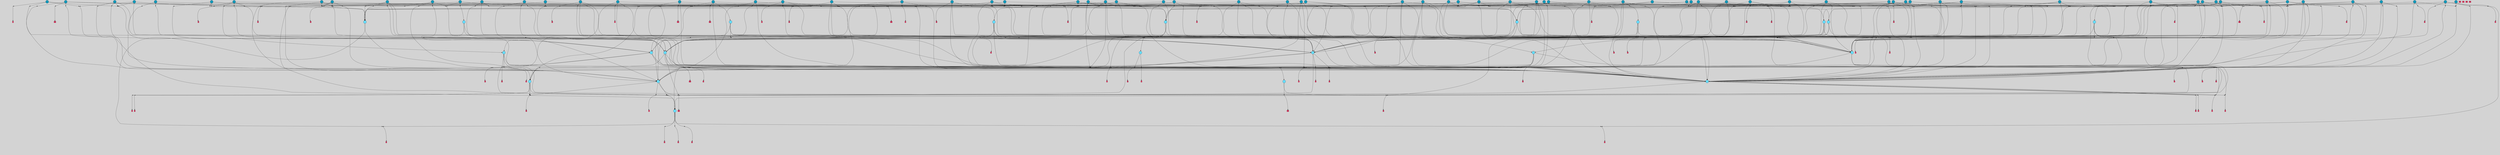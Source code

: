 // File exported with GEGELATI v1.3.1
// On the 2024-04-08 16:59:24
// With the File::TPGGraphDotExporter
digraph{
	graph[pad = "0.212, 0.055" bgcolor = lightgray]
	node[shape=circle style = filled label = ""]
		T3 [fillcolor="#66ddff"]
		T7 [fillcolor="#66ddff"]
		T9 [fillcolor="#66ddff"]
		T27 [fillcolor="#66ddff"]
		T82 [fillcolor="#66ddff"]
		T111 [fillcolor="#66ddff"]
		T129 [fillcolor="#66ddff"]
		T194 [fillcolor="#66ddff"]
		T319 [fillcolor="#66ddff"]
		T350 [fillcolor="#66ddff"]
		T413 [fillcolor="#66ddff"]
		T459 [fillcolor="#66ddff"]
		T557 [fillcolor="#66ddff"]
		T592 [fillcolor="#66ddff"]
		T613 [fillcolor="#66ddff"]
		T695 [fillcolor="#66ddff"]
		T767 [fillcolor="#66ddff"]
		T879 [fillcolor="#1199bb"]
		T930 [fillcolor="#1199bb"]
		T935 [fillcolor="#1199bb"]
		T946 [fillcolor="#1199bb"]
		T954 [fillcolor="#1199bb"]
		T957 [fillcolor="#1199bb"]
		T981 [fillcolor="#1199bb"]
		T982 [fillcolor="#1199bb"]
		T991 [fillcolor="#1199bb"]
		T992 [fillcolor="#1199bb"]
		T993 [fillcolor="#1199bb"]
		T995 [fillcolor="#1199bb"]
		T1002 [fillcolor="#1199bb"]
		T1005 [fillcolor="#1199bb"]
		T1006 [fillcolor="#66ddff"]
		T802 [fillcolor="#66ddff"]
		T1057 [fillcolor="#1199bb"]
		T1063 [fillcolor="#1199bb"]
		T1072 [fillcolor="#66ddff"]
		T1097 [fillcolor="#1199bb"]
		T1100 [fillcolor="#1199bb"]
		T611 [fillcolor="#1199bb"]
		T1101 [fillcolor="#1199bb"]
		T1102 [fillcolor="#1199bb"]
		T1103 [fillcolor="#1199bb"]
		T1104 [fillcolor="#1199bb"]
		T1105 [fillcolor="#1199bb"]
		T1106 [fillcolor="#1199bb"]
		T1107 [fillcolor="#1199bb"]
		T1108 [fillcolor="#1199bb"]
		T1109 [fillcolor="#1199bb"]
		T1110 [fillcolor="#1199bb"]
		T1111 [fillcolor="#1199bb"]
		T1112 [fillcolor="#1199bb"]
		T1113 [fillcolor="#1199bb"]
		T1114 [fillcolor="#1199bb"]
		T1116 [fillcolor="#1199bb"]
		T1117 [fillcolor="#1199bb"]
		T1118 [fillcolor="#1199bb"]
		T1119 [fillcolor="#1199bb"]
		T1120 [fillcolor="#1199bb"]
		T1121 [fillcolor="#66ddff"]
		T1123 [fillcolor="#1199bb"]
		T1124 [fillcolor="#1199bb"]
		T1125 [fillcolor="#1199bb"]
		T1126 [fillcolor="#1199bb"]
		T1127 [fillcolor="#1199bb"]
		T1128 [fillcolor="#1199bb"]
		T1129 [fillcolor="#1199bb"]
		T478 [fillcolor="#1199bb"]
		T1130 [fillcolor="#1199bb"]
		T1131 [fillcolor="#1199bb"]
		T1133 [fillcolor="#66ddff"]
		T1134 [fillcolor="#1199bb"]
		T1135 [fillcolor="#1199bb"]
		T1136 [fillcolor="#1199bb"]
		T1137 [fillcolor="#1199bb"]
		T1138 [fillcolor="#1199bb"]
		T1139 [fillcolor="#1199bb"]
		T1140 [fillcolor="#1199bb"]
		T1143 [fillcolor="#1199bb"]
		T1144 [fillcolor="#1199bb"]
		T1147 [fillcolor="#1199bb"]
		T1149 [fillcolor="#1199bb"]
		T1150 [fillcolor="#1199bb"]
		T1151 [fillcolor="#1199bb"]
		T1155 [fillcolor="#1199bb"]
		T1162 [fillcolor="#1199bb"]
		T1165 [fillcolor="#1199bb"]
		T1167 [fillcolor="#1199bb"]
		T1168 [fillcolor="#1199bb"]
		T1169 [fillcolor="#1199bb"]
		T973 [fillcolor="#1199bb"]
		T1173 [fillcolor="#1199bb"]
		T1174 [fillcolor="#1199bb"]
		T1175 [fillcolor="#1199bb"]
		T1176 [fillcolor="#1199bb"]
		T1177 [fillcolor="#1199bb"]
		T1178 [fillcolor="#1199bb"]
		T1179 [fillcolor="#1199bb"]
		P14197 [fillcolor="#cccccc" shape=point] //6|
		I14197 [shape=box style=invis label="6|1&2|6#1|7&#92;n10|7&2|0#1|5&#92;n9|4&0|1#2|2&#92;n8|6&0|0#1|0&#92;n"]
		P14197 -> I14197[style=invis]
		A7837 [fillcolor="#ff3366" shape=box margin=0.03 width=0 height=0 label="3"]
		T3 -> P14197 -> A7837
		P14198 [fillcolor="#cccccc" shape=point] //3|
		I14198 [shape=box style=invis label="7|6&2|4#0|2&#92;n10|3&2|7#1|4&#92;n11|6&0|4#0|1&#92;n7|1&0|0#2|6&#92;n7|6&0|3#2|6&#92;n4|0&2|6#0|1&#92;n4|4&2|5#0|2&#92;n4|6&0|4#2|7&#92;n10|0&2|3#1|5&#92;n2|6&0|5#0|2&#92;n1|0&2|3#0|7&#92;n1|6&2|0#0|5&#92;n6|2&0|1#0|7&#92;n9|2&0|3#2|7&#92;n5|3&0|6#0|6&#92;n1|7&2|5#2|3&#92;n8|1&2|7#0|6&#92;n1|0&2|5#2|1&#92;n7|1&2|2#2|5&#92;n7|4&2|6#0|3&#92;n"]
		P14198 -> I14198[style=invis]
		A7838 [fillcolor="#ff3366" shape=box margin=0.03 width=0 height=0 label="4"]
		T3 -> P14198 -> A7838
		P14199 [fillcolor="#cccccc" shape=point] //-3|
		I14199 [shape=box style=invis label="1|6&2|7#0|7&#92;n10|2&0|7#1|3&#92;n9|6&2|7#2|2&#92;n5|3&0|7#0|7&#92;n1|6&2|3#0|0&#92;n2|3&2|3#2|2&#92;n5|1&2|6#0|6&#92;n"]
		P14199 -> I14199[style=invis]
		A7839 [fillcolor="#ff3366" shape=box margin=0.03 width=0 height=0 label="7"]
		T7 -> P14199 -> A7839
		P14200 [fillcolor="#cccccc" shape=point] //5|
		I14200 [shape=box style=invis label="0|5&2|3#0|1&#92;n0|6&2|1#2|4&#92;n6|2&2|6#0|7&#92;n7|4&0|3#0|1&#92;n5|4&0|7#1|6&#92;n9|1&0|5#2|2&#92;n6|3&2|3#1|7&#92;n11|7&2|4#1|6&#92;n2|5&0|1#0|0&#92;n4|7&0|0#0|2&#92;n6|2&0|6#0|0&#92;n2|1&2|6#2|4&#92;n10|0&2|0#1|0&#92;n6|6&2|4#0|6&#92;n"]
		P14200 -> I14200[style=invis]
		A7840 [fillcolor="#ff3366" shape=box margin=0.03 width=0 height=0 label="8"]
		T7 -> P14200 -> A7840
		P14201 [fillcolor="#cccccc" shape=point] //-6|
		I14201 [shape=box style=invis label="11|1&0|7#2|0&#92;n10|4&0|1#1|0&#92;n4|3&2|4#2|1&#92;n0|5&2|0#0|0&#92;n6|1&0|0#0|3&#92;n8|2&2|0#0|4&#92;n11|4&2|0#1|6&#92;n7|0&2|6#2|3&#92;n5|3&2|6#2|0&#92;n2|0&2|0#0|4&#92;n"]
		P14201 -> I14201[style=invis]
		A7841 [fillcolor="#ff3366" shape=box margin=0.03 width=0 height=0 label="9"]
		T9 -> P14201 -> A7841
		P14202 [fillcolor="#cccccc" shape=point] //2|
		I14202 [shape=box style=invis label="6|3&2|7#1|4&#92;n8|6&0|0#2|5&#92;n2|1&0|2#0|3&#92;n8|7&0|6#0|4&#92;n2|1&2|0#0|1&#92;n0|0&2|2#2|3&#92;n6|6&0|7#2|1&#92;n6|1&0|7#2|6&#92;n5|4&2|7#0|4&#92;n0|3&0|4#2|0&#92;n11|0&2|0#2|5&#92;n4|5&2|5#2|4&#92;n5|7&0|6#0|4&#92;n9|7&2|5#0|3&#92;n5|4&2|1#0|3&#92;n5|3&0|1#1|7&#92;n0|4&0|3#2|5&#92;n"]
		P14202 -> I14202[style=invis]
		A7842 [fillcolor="#ff3366" shape=box margin=0.03 width=0 height=0 label="10"]
		T9 -> P14202 -> A7842
		P14203 [fillcolor="#cccccc" shape=point] //2|
		I14203 [shape=box style=invis label="9|1&2|3#0|1&#92;n5|2&2|0#2|4&#92;n3|6&2|5#2|7&#92;n7|0&2|5#0|4&#92;n1|2&0|3#0|5&#92;n7|3&2|7#0|0&#92;n"]
		P14203 -> I14203[style=invis]
		A7843 [fillcolor="#ff3366" shape=box margin=0.03 width=0 height=0 label="2"]
		T27 -> P14203 -> A7843
		P14204 [fillcolor="#cccccc" shape=point] //-6|
		I14204 [shape=box style=invis label="7|5&0|4#0|4&#92;n11|0&2|5#2|1&#92;n"]
		P14204 -> I14204[style=invis]
		A7844 [fillcolor="#ff3366" shape=box margin=0.03 width=0 height=0 label="3"]
		T27 -> P14204 -> A7844
		T27 -> P14198
		P14205 [fillcolor="#cccccc" shape=point] //0|
		I14205 [shape=box style=invis label="2|5&0|1#0|6&#92;n6|1&2|2#2|7&#92;n8|0&0|3#1|4&#92;n4|3&2|5#2|4&#92;n8|1&2|4#0|0&#92;n6|6&0|1#2|6&#92;n11|7&2|4#2|5&#92;n6|2&2|4#0|2&#92;n8|5&2|4#2|4&#92;n2|1&2|1#2|2&#92;n2|7&2|5#2|6&#92;n9|7&0|5#0|4&#92;n1|2&0|5#2|6&#92;n4|2&2|3#2|7&#92;n3|3&2|1#0|2&#92;n"]
		P14205 -> I14205[style=invis]
		A7845 [fillcolor="#ff3366" shape=box margin=0.03 width=0 height=0 label="5"]
		T27 -> P14205 -> A7845
		P14206 [fillcolor="#cccccc" shape=point] //0|
		I14206 [shape=box style=invis label="4|0&0|3#2|7&#92;n10|2&0|3#1|7&#92;n3|5&0|2#0|3&#92;n4|5&0|0#2|1&#92;n10|7&2|0#1|2&#92;n5|3&2|3#1|6&#92;n9|5&2|0#0|4&#92;n5|4&2|7#0|2&#92;n10|3&2|7#1|4&#92;n7|2&0|1#2|6&#92;n8|6&0|5#0|5&#92;n8|7&2|3#0|5&#92;n2|6&2|4#0|0&#92;n"]
		P14206 -> I14206[style=invis]
		A7846 [fillcolor="#ff3366" shape=box margin=0.03 width=0 height=0 label="5"]
		T27 -> P14206 -> A7846
		P14207 [fillcolor="#cccccc" shape=point] //6|
		I14207 [shape=box style=invis label="7|0&2|5#1|2&#92;n10|6&2|1#1|3&#92;n7|5&0|2#0|7&#92;n10|7&0|1#1|5&#92;n4|6&2|5#0|5&#92;n4|4&0|7#2|7&#92;n"]
		P14207 -> I14207[style=invis]
		A7847 [fillcolor="#ff3366" shape=box margin=0.03 width=0 height=0 label="7"]
		T82 -> P14207 -> A7847
		P14208 [fillcolor="#cccccc" shape=point] //6|
		I14208 [shape=box style=invis label="0|5&2|3#0|1&#92;n0|6&2|1#2|4&#92;n9|1&0|5#2|2&#92;n7|4&0|3#0|1&#92;n5|4&0|7#1|6&#92;n2|5&0|1#0|0&#92;n6|3&2|3#1|7&#92;n11|7&2|4#1|6&#92;n6|2&2|6#0|1&#92;n4|7&0|0#0|2&#92;n6|2&0|6#0|0&#92;n9|1&2|6#2|4&#92;n10|0&2|0#1|0&#92;n6|6&2|4#0|6&#92;n"]
		P14208 -> I14208[style=invis]
		A7848 [fillcolor="#ff3366" shape=box margin=0.03 width=0 height=0 label="8"]
		T82 -> P14208 -> A7848
		T82 -> P14201
		P14209 [fillcolor="#cccccc" shape=point] //-5|
		I14209 [shape=box style=invis label="0|0&2|3#0|2&#92;n10|5&0|6#1|3&#92;n7|3&0|6#2|3&#92;n3|4&0|6#0|6&#92;n10|5&0|2#1|1&#92;n5|0&0|1#0|3&#92;n6|6&2|5#1|5&#92;n7|4&0|2#1|7&#92;n5|7&0|1#2|5&#92;n1|5&0|0#0|3&#92;n7|5&2|1#2|6&#92;n9|0&0|2#0|0&#92;n4|0&2|4#0|0&#92;n4|6&0|0#2|3&#92;n3|1&0|6#2|5&#92;n7|7&2|1#2|3&#92;n9|4&2|2#0|6&#92;n"]
		P14209 -> I14209[style=invis]
		T111 -> P14209 -> T9
		P14210 [fillcolor="#cccccc" shape=point] //7|
		I14210 [shape=box style=invis label="7|4&2|1#2|0&#92;n4|1&2|4#2|3&#92;n5|0&2|0#2|2&#92;n6|1&2|4#2|6&#92;n"]
		P14210 -> I14210[style=invis]
		A7849 [fillcolor="#ff3366" shape=box margin=0.03 width=0 height=0 label="9"]
		T111 -> P14210 -> A7849
		P14211 [fillcolor="#cccccc" shape=point] //2|
		I14211 [shape=box style=invis label="3|0&2|0#0|1&#92;n11|2&0|7#1|6&#92;n8|7&2|4#0|5&#92;n5|3&0|2#2|6&#92;n4|4&2|4#2|6&#92;n3|0&0|7#0|1&#92;n2|7&2|2#2|5&#92;n9|3&2|6#2|7&#92;n7|7&0|0#0|4&#92;n6|1&2|4#1|3&#92;n5|4&2|0#1|6&#92;n1|3&0|7#0|4&#92;n"]
		P14211 -> I14211[style=invis]
		A7850 [fillcolor="#ff3366" shape=box margin=0.03 width=0 height=0 label="7"]
		T111 -> P14211 -> A7850
		T111 -> P14201
		P14212 [fillcolor="#cccccc" shape=point] //8|
		I14212 [shape=box style=invis label="9|0&0|1#2|0&#92;n10|1&2|5#1|4&#92;n8|2&2|6#0|4&#92;n2|4&2|5#2|3&#92;n4|2&2|2#0|2&#92;n7|5&0|2#0|0&#92;n8|2&2|1#1|3&#92;n8|7&0|7#2|1&#92;n1|1&0|0#0|7&#92;n5|6&2|5#1|0&#92;n6|6&2|5#0|0&#92;n11|4&0|3#2|6&#92;n4|2&2|4#0|7&#92;n5|6&0|1#2|0&#92;n11|3&0|2#0|7&#92;n"]
		P14212 -> I14212[style=invis]
		A7851 [fillcolor="#ff3366" shape=box margin=0.03 width=0 height=0 label="6"]
		T129 -> P14212 -> A7851
		P14213 [fillcolor="#cccccc" shape=point] //5|
		I14213 [shape=box style=invis label="3|0&2|0#0|1&#92;n3|0&0|7#0|1&#92;n5|3&0|2#2|6&#92;n4|4&2|4#2|6&#92;n11|2&0|7#1|6&#92;n2|7&2|2#2|5&#92;n9|3&2|6#2|7&#92;n7|7&0|0#0|4&#92;n6|1&2|4#2|3&#92;n5|4&2|0#1|6&#92;n1|3&0|7#0|4&#92;n"]
		P14213 -> I14213[style=invis]
		A7852 [fillcolor="#ff3366" shape=box margin=0.03 width=0 height=0 label="7"]
		T129 -> P14213 -> A7852
		P14214 [fillcolor="#cccccc" shape=point] //10|
		I14214 [shape=box style=invis label="4|5&2|7#2|1&#92;n1|7&2|3#0|6&#92;n3|5&2|2#0|3&#92;n10|3&0|7#1|4&#92;n7|1&0|4#2|6&#92;n10|2&0|3#1|7&#92;n9|5&2|0#0|4&#92;n4|0&0|3#2|7&#92;n11|4&2|6#1|2&#92;n5|4&2|7#0|2&#92;n2|6&2|4#0|0&#92;n6|5&0|7#2|1&#92;n5|3&2|3#1|6&#92;n10|7&2|0#1|2&#92;n"]
		P14214 -> I14214[style=invis]
		A7853 [fillcolor="#ff3366" shape=box margin=0.03 width=0 height=0 label="5"]
		T129 -> P14214 -> A7853
		P14215 [fillcolor="#cccccc" shape=point] //5|
		I14215 [shape=box style=invis label="9|4&2|3#1|3&#92;n0|4&2|4#0|5&#92;n6|1&2|6#2|5&#92;n4|0&0|5#2|0&#92;n"]
		P14215 -> I14215[style=invis]
		A7854 [fillcolor="#ff3366" shape=box margin=0.03 width=0 height=0 label="7"]
		T129 -> P14215 -> A7854
		P14216 [fillcolor="#cccccc" shape=point] //6|
		I14216 [shape=box style=invis label="9|4&2|7#0|6&#92;n8|4&0|1#1|0&#92;n1|3&0|0#2|1&#92;n2|4&0|6#2|2&#92;n5|1&2|5#0|7&#92;n3|0&0|3#2|6&#92;n2|2&2|6#0|2&#92;n8|4&0|4#2|2&#92;n5|1&2|4#0|3&#92;n9|4&0|6#0|6&#92;n5|0&2|2#1|5&#92;n11|7&0|0#1|1&#92;n0|4&0|3#0|3&#92;n7|7&2|4#2|5&#92;n1|5&0|1#2|1&#92;n"]
		P14216 -> I14216[style=invis]
		A7855 [fillcolor="#ff3366" shape=box margin=0.03 width=0 height=0 label="1"]
		T129 -> P14216 -> A7855
		P14217 [fillcolor="#cccccc" shape=point] //5|
		I14217 [shape=box style=invis label="3|0&2|0#2|1&#92;n3|0&0|7#0|1&#92;n5|3&0|2#2|6&#92;n4|4&2|4#2|6&#92;n5|4&2|0#1|6&#92;n2|7&2|2#2|5&#92;n1|3&0|7#0|4&#92;n11|6&2|2#0|7&#92;n7|7&0|0#0|4&#92;n6|1&2|4#2|3&#92;n11|0&0|7#1|6&#92;n9|3&2|6#2|7&#92;n"]
		P14217 -> I14217[style=invis]
		A7856 [fillcolor="#ff3366" shape=box margin=0.03 width=0 height=0 label="7"]
		T194 -> P14217 -> A7856
		P14218 [fillcolor="#cccccc" shape=point] //4|
		I14218 [shape=box style=invis label="7|1&0|6#0|1&#92;n6|7&2|7#1|7&#92;n10|1&2|1#1|1&#92;n9|6&2|2#1|4&#92;n4|7&0|4#2|2&#92;n9|6&0|5#1|1&#92;n10|0&2|6#1|6&#92;n5|1&0|1#2|3&#92;n10|1&0|5#1|0&#92;n3|4&2|3#0|0&#92;n8|2&0|5#2|4&#92;n1|6&2|0#0|0&#92;n2|3&0|1#2|6&#92;n5|2&2|2#1|6&#92;n2|2&0|1#2|1&#92;n3|1&2|7#0|3&#92;n6|7&2|3#0|4&#92;n"]
		P14218 -> I14218[style=invis]
		A7857 [fillcolor="#ff3366" shape=box margin=0.03 width=0 height=0 label="10"]
		T194 -> P14218 -> A7857
		P14219 [fillcolor="#cccccc" shape=point] //-4|
		I14219 [shape=box style=invis label="0|4&0|0#2|7&#92;n8|5&2|4#2|4&#92;n4|3&2|5#2|4&#92;n11|7&2|2#2|5&#92;n6|5&2|2#2|7&#92;n3|2&0|7#0|7&#92;n3|3&2|1#0|3&#92;n2|6&0|3#2|5&#92;n0|1&2|6#2|2&#92;n8|2&0|0#1|6&#92;n0|7&0|5#0|4&#92;n9|5&0|3#2|7&#92;n2|7&2|5#2|6&#92;n9|0&2|0#0|1&#92;n1|2&2|4#0|2&#92;n"]
		P14219 -> I14219[style=invis]
		T194 -> P14219 -> T27
		P14220 [fillcolor="#cccccc" shape=point] //7|
		I14220 [shape=box style=invis label="7|4&2|7#0|4&#92;n4|6&0|1#2|5&#92;n2|1&2|3#0|0&#92;n4|3&2|0#0|1&#92;n0|0&2|7#2|7&#92;n7|7&0|5#2|3&#92;n5|0&2|1#2|2&#92;n10|0&0|4#1|2&#92;n4|4&0|7#0|0&#92;n6|7&0|2#0|1&#92;n1|4&2|5#0|4&#92;n"]
		P14220 -> I14220[style=invis]
		A7858 [fillcolor="#ff3366" shape=box margin=0.03 width=0 height=0 label="0"]
		T194 -> P14220 -> A7858
		P14221 [fillcolor="#cccccc" shape=point] //9|
		I14221 [shape=box style=invis label="11|0&2|0#1|1&#92;n3|6&0|6#0|0&#92;n1|4&0|0#2|4&#92;n7|5&2|2#1|3&#92;n11|7&2|6#1|7&#92;n5|2&0|6#1|5&#92;n9|5&0|6#0|3&#92;n2|2&2|7#0|5&#92;n9|3&2|2#2|0&#92;n11|0&2|7#0|1&#92;n1|1&2|0#0|1&#92;n6|6&0|6#1|2&#92;n9|7&0|1#0|3&#92;n2|0&2|4#2|5&#92;n2|4&2|2#0|0&#92;n6|1&2|1#1|7&#92;n10|7&2|5#1|6&#92;n11|5&2|7#2|4&#92;n"]
		P14221 -> I14221[style=invis]
		A7859 [fillcolor="#ff3366" shape=box margin=0.03 width=0 height=0 label="1"]
		T319 -> P14221 -> A7859
		T319 -> P14215
		P14222 [fillcolor="#cccccc" shape=point] //9|
		I14222 [shape=box style=invis label="9|6&2|0#1|3&#92;n7|1&0|3#0|4&#92;n9|6&2|0#0|1&#92;n1|5&0|0#0|5&#92;n8|6&2|4#0|0&#92;n7|4&2|4#0|7&#92;n6|0&2|4#2|0&#92;n7|7&2|4#2|2&#92;n"]
		P14222 -> I14222[style=invis]
		A7860 [fillcolor="#ff3366" shape=box margin=0.03 width=0 height=0 label="5"]
		T319 -> P14222 -> A7860
		T319 -> P14219
		P14223 [fillcolor="#cccccc" shape=point] //-4|
		I14223 [shape=box style=invis label="11|3&0|7#1|7&#92;n11|7&0|7#2|7&#92;n5|3&0|3#2|0&#92;n0|1&2|2#0|4&#92;n0|0&0|4#2|5&#92;n6|3&2|1#2|3&#92;n11|7&0|0#0|4&#92;n0|0&0|0#0|2&#92;n1|1&0|4#0|3&#92;n6|5&2|7#1|2&#92;n6|6&0|3#2|7&#92;n6|2&0|4#0|0&#92;n5|5&2|6#0|5&#92;n"]
		P14223 -> I14223[style=invis]
		A7861 [fillcolor="#ff3366" shape=box margin=0.03 width=0 height=0 label="8"]
		T319 -> P14223 -> A7861
		T350 -> P14219
		T350 -> P14220
		P14224 [fillcolor="#cccccc" shape=point] //3|
		I14224 [shape=box style=invis label="5|4&2|7#0|1&#92;n0|6&0|6#2|2&#92;n9|5&2|2#2|0&#92;n3|6&2|7#0|2&#92;n3|5&0|0#0|6&#92;n2|6&0|6#2|2&#92;n2|6&2|2#0|0&#92;n5|1&0|4#0|5&#92;n2|6&0|5#2|5&#92;n1|0&0|7#2|2&#92;n4|7&0|6#2|4&#92;n7|3&0|6#2|5&#92;n1|1&0|1#0|3&#92;n"]
		P14224 -> I14224[style=invis]
		A7862 [fillcolor="#ff3366" shape=box margin=0.03 width=0 height=0 label="1"]
		T350 -> P14224 -> A7862
		P14225 [fillcolor="#cccccc" shape=point] //-2|
		I14225 [shape=box style=invis label="2|0&2|3#2|5&#92;n10|3&2|7#1|4&#92;n8|1&2|7#0|6&#92;n7|6&0|3#2|6&#92;n4|0&2|6#0|1&#92;n4|4&2|5#0|2&#92;n4|6&0|2#2|7&#92;n7|6&2|4#0|2&#92;n11|7&2|7#0|3&#92;n6|6&0|3#0|6&#92;n1|6&2|0#0|5&#92;n11|6&0|4#0|1&#92;n2|6&0|5#0|2&#92;n6|2&0|1#0|7&#92;n9|2&0|3#2|7&#92;n5|3&0|6#0|6&#92;n7|1&2|2#2|5&#92;n1|0&2|3#0|7&#92;n1|0&2|5#0|1&#92;n3|4&2|6#0|3&#92;n"]
		P14225 -> I14225[style=invis]
		A7863 [fillcolor="#ff3366" shape=box margin=0.03 width=0 height=0 label="4"]
		T350 -> P14225 -> A7863
		T350 -> P14220
		P14226 [fillcolor="#cccccc" shape=point] //-4|
		I14226 [shape=box style=invis label="1|5&2|1#2|4&#92;n3|0&2|3#2|6&#92;n0|3&0|0#0|1&#92;n8|6&2|5#1|5&#92;n9|7&2|5#2|0&#92;n4|1&0|7#2|2&#92;n4|2&0|3#0|0&#92;n"]
		P14226 -> I14226[style=invis]
		A7864 [fillcolor="#ff3366" shape=box margin=0.03 width=0 height=0 label="2"]
		T413 -> P14226 -> A7864
		T413 -> P14208
		P14227 [fillcolor="#cccccc" shape=point] //-4|
		I14227 [shape=box style=invis label="7|5&2|2#0|7&#92;n9|6&2|3#0|3&#92;n10|6&2|1#1|0&#92;n8|0&0|5#1|3&#92;n7|5&0|5#1|5&#92;n5|1&2|5#2|1&#92;n"]
		P14227 -> I14227[style=invis]
		A7865 [fillcolor="#ff3366" shape=box margin=0.03 width=0 height=0 label="7"]
		T413 -> P14227 -> A7865
		T413 -> P14218
		P14228 [fillcolor="#cccccc" shape=point] //-5|
		I14228 [shape=box style=invis label="7|7&2|4#0|6&#92;n8|5&2|1#0|3&#92;n0|0&0|0#2|7&#92;n2|2&0|5#2|4&#92;n1|0&2|5#0|2&#92;n11|1&2|3#0|5&#92;n2|7&2|0#2|3&#92;n9|4&2|7#1|2&#92;n5|5&0|7#0|5&#92;n"]
		P14228 -> I14228[style=invis]
		T413 -> P14228 -> T319
		T459 -> P14226
		T459 -> P14227
		T459 -> P14218
		T459 -> P14228
		P14229 [fillcolor="#cccccc" shape=point] //8|
		I14229 [shape=box style=invis label="6|5&2|5#0|4&#92;n9|0&0|5#0|7&#92;n2|6&0|4#2|4&#92;n7|1&0|3#0|2&#92;n1|4&2|4#0|3&#92;n3|2&2|2#0|3&#92;n"]
		P14229 -> I14229[style=invis]
		T459 -> P14229 -> T350
		T557 -> P14228
		T557 -> P14197
		T557 -> P14218
		P14230 [fillcolor="#cccccc" shape=point] //4|
		I14230 [shape=box style=invis label="7|1&0|6#0|1&#92;n5|2&2|5#1|6&#92;n10|1&2|1#1|1&#92;n9|6&2|2#1|4&#92;n4|7&0|4#2|2&#92;n9|6&0|4#1|1&#92;n10|0&2|6#1|6&#92;n5|1&0|1#2|3&#92;n1|6&2|0#0|1&#92;n8|2&0|5#2|4&#92;n3|4&2|3#0|0&#92;n10|1&0|5#1|0&#92;n2|2&0|1#2|1&#92;n3|1&2|7#0|3&#92;n"]
		P14230 -> I14230[style=invis]
		A7866 [fillcolor="#ff3366" shape=box margin=0.03 width=0 height=0 label="10"]
		T557 -> P14230 -> A7866
		P14231 [fillcolor="#cccccc" shape=point] //1|
		I14231 [shape=box style=invis label="10|5&2|0#1|7&#92;n9|2&2|7#2|2&#92;n9|0&2|5#2|1&#92;n"]
		P14231 -> I14231[style=invis]
		A7867 [fillcolor="#ff3366" shape=box margin=0.03 width=0 height=0 label="3"]
		T557 -> P14231 -> A7867
		T592 -> P14228
		T592 -> P14218
		T592 -> P14230
		T592 -> P14231
		P14232 [fillcolor="#cccccc" shape=point] //-6|
		I14232 [shape=box style=invis label="0|3&2|3#2|0&#92;n3|7&2|2#2|6&#92;n11|5&2|6#0|2&#92;n5|5&2|6#2|0&#92;n3|0&0|6#0|3&#92;n4|7&0|7#2|7&#92;n7|2&2|5#1|5&#92;n9|4&2|3#1|5&#92;n2|5&2|7#2|4&#92;n1|2&0|5#0|1&#92;n5|4&2|4#1|3&#92;n7|0&0|7#1|1&#92;n9|3&0|6#1|4&#92;n"]
		P14232 -> I14232[style=invis]
		A7868 [fillcolor="#ff3366" shape=box margin=0.03 width=0 height=0 label="5"]
		T592 -> P14232 -> A7868
		P14233 [fillcolor="#cccccc" shape=point] //4|
		I14233 [shape=box style=invis label="0|5&2|3#0|1&#92;n0|6&2|1#0|4&#92;n6|6&2|4#0|6&#92;n4|4&0|6#0|3&#92;n10|0&2|0#1|5&#92;n2|5&0|1#0|0&#92;n7|4&0|3#0|1&#92;n11|7&2|4#1|6&#92;n1|1&0|5#2|2&#92;n6|2&2|6#0|1&#92;n1|2&0|6#0|0&#92;n9|3&2|0#0|0&#92;n9|2&2|6#2|4&#92;n7|4&0|0#2|1&#92;n6|3&2|3#1|7&#92;n0|0&2|4#2|5&#92;n"]
		P14233 -> I14233[style=invis]
		A7869 [fillcolor="#ff3366" shape=box margin=0.03 width=0 height=0 label="8"]
		T613 -> P14233 -> A7869
		T613 -> P14227
		P14234 [fillcolor="#cccccc" shape=point] //2|
		I14234 [shape=box style=invis label="7|7&2|4#0|6&#92;n8|5&2|1#0|3&#92;n9|7&2|2#2|2&#92;n0|0&0|0#2|7&#92;n1|0&2|5#0|2&#92;n2|2&0|5#2|4&#92;n11|1&2|3#0|5&#92;n2|7&2|1#2|3&#92;n9|4&2|7#1|2&#92;n5|0&0|7#0|5&#92;n"]
		P14234 -> I14234[style=invis]
		T613 -> P14234 -> T319
		T613 -> P14214
		P14235 [fillcolor="#cccccc" shape=point] //8|
		I14235 [shape=box style=invis label="11|4&2|0#1|6&#92;n4|3&0|6#0|5&#92;n3|0&2|6#0|3&#92;n9|3&2|5#0|5&#92;n2|6&0|6#2|1&#92;n9|7&0|5#1|4&#92;n"]
		P14235 -> I14235[style=invis]
		T613 -> P14235 -> T194
		P14236 [fillcolor="#cccccc" shape=point] //-5|
		I14236 [shape=box style=invis label="0|5&2|3#0|1&#92;n0|6&2|1#2|4&#92;n6|2&2|6#0|7&#92;n9|0&2|7#1|1&#92;n7|4&0|3#0|1&#92;n3|5&2|7#0|6&#92;n11|7&2|3#1|6&#92;n2|1&2|6#2|4&#92;n5|0&0|7#1|6&#92;n2|5&0|1#0|0&#92;n4|7&0|0#0|2&#92;n6|2&0|6#0|0&#92;n9|1&2|5#2|2&#92;n10|0&0|0#1|0&#92;n2|7&2|6#0|3&#92;n6|6&2|4#0|6&#92;n"]
		P14236 -> I14236[style=invis]
		T695 -> P14236 -> T129
		P14237 [fillcolor="#cccccc" shape=point] //-5|
		I14237 [shape=box style=invis label="11|4&2|0#1|6&#92;n2|6&0|6#2|1&#92;n9|1&2|5#0|5&#92;n3|0&2|6#0|3&#92;n9|7&0|5#1|4&#92;n"]
		P14237 -> I14237[style=invis]
		T695 -> P14237 -> T194
		P14238 [fillcolor="#cccccc" shape=point] //4|
		I14238 [shape=box style=invis label="0|5&2|3#0|1&#92;n0|6&2|1#2|4&#92;n6|2&2|6#0|7&#92;n9|1&2|5#2|2&#92;n7|4&0|3#0|1&#92;n11|7&2|4#1|6&#92;n9|0&2|7#1|1&#92;n5|4&0|7#1|6&#92;n2|5&0|1#0|0&#92;n4|7&0|0#0|2&#92;n6|2&0|6#0|0&#92;n2|1&2|6#2|4&#92;n10|0&0|0#1|0&#92;n2|7&2|6#0|3&#92;n6|6&2|4#0|6&#92;n"]
		P14238 -> I14238[style=invis]
		T695 -> P14238 -> T129
		P14239 [fillcolor="#cccccc" shape=point] //9|
		I14239 [shape=box style=invis label="8|0&0|5#0|1&#92;n0|6&2|0#0|7&#92;n5|7&0|1#1|4&#92;n5|1&0|6#2|7&#92;n11|3&0|7#1|6&#92;n10|2&2|5#1|6&#92;n10|0&0|3#1|4&#92;n0|0&2|5#0|7&#92;n0|0&2|5#0|1&#92;n0|4&2|2#2|3&#92;n11|7&2|5#0|5&#92;n"]
		P14239 -> I14239[style=invis]
		T695 -> P14239 -> T7
		P14240 [fillcolor="#cccccc" shape=point] //6|
		I14240 [shape=box style=invis label="0|5&0|3#0|2&#92;n5|7&0|4#0|1&#92;n10|0&2|2#1|2&#92;n8|7&2|0#1|7&#92;n10|6&2|2#1|5&#92;n"]
		P14240 -> I14240[style=invis]
		A7870 [fillcolor="#ff3366" shape=box margin=0.03 width=0 height=0 label="2"]
		T767 -> P14240 -> A7870
		T767 -> P14235
		P14241 [fillcolor="#cccccc" shape=point] //-1|
		I14241 [shape=box style=invis label="2|1&2|6#2|4&#92;n2|3&2|4#2|7&#92;n0|4&2|5#0|1&#92;n5|7&2|1#2|3&#92;n0|6&2|1#2|4&#92;n7|4&0|3#0|1&#92;n10|0&0|0#1|0&#92;n9|1&0|5#2|2&#92;n5|4&0|7#1|6&#92;n2|5&0|1#0|0&#92;n4|7&0|0#0|4&#92;n6|2&0|6#0|0&#92;n9|0&2|7#1|1&#92;n11|7&2|4#1|1&#92;n"]
		P14241 -> I14241[style=invis]
		T767 -> P14241 -> T129
		P14242 [fillcolor="#cccccc" shape=point] //6|
		I14242 [shape=box style=invis label="1|4&2|6#0|3&#92;n11|7&0|6#2|3&#92;n5|7&2|3#2|2&#92;n11|1&0|4#2|6&#92;n8|7&0|4#2|1&#92;n9|6&2|4#1|4&#92;n3|2&2|2#0|6&#92;n2|4&0|5#0|7&#92;n10|0&0|1#1|2&#92;n2|7&2|7#2|6&#92;n4|3&0|6#0|3&#92;n5|0&0|5#1|5&#92;n10|6&2|0#1|4&#92;n8|4&2|1#2|5&#92;n1|4&2|7#2|0&#92;n4|3&0|4#2|4&#92;n4|5&2|7#0|6&#92;n11|5&2|6#2|6&#92;n0|3&0|5#0|1&#92;n"]
		P14242 -> I14242[style=invis]
		T767 -> P14242 -> T129
		T767 -> P14227
		P14243 [fillcolor="#cccccc" shape=point] //-2|
		I14243 [shape=box style=invis label="4|3&0|6#0|3&#92;n5|7&2|3#2|2&#92;n1|4&2|6#2|3&#92;n5|6&0|7#1|2&#92;n9|2&2|4#1|4&#92;n2|4&0|5#0|7&#92;n10|0&0|6#1|2&#92;n5|7&2|5#1|5&#92;n3|1&0|6#0|2&#92;n2|7&2|7#2|6&#92;n5|4&0|5#1|5&#92;n10|4&2|5#1|7&#92;n10|6&2|0#1|4&#92;n11|5&2|6#2|3&#92;n4|0&0|4#2|4&#92;n8|4&2|1#2|5&#92;n4|5&2|7#0|6&#92;n"]
		P14243 -> I14243[style=invis]
		T879 -> P14243 -> T111
		P14244 [fillcolor="#cccccc" shape=point] //-5|
		I14244 [shape=box style=invis label="9|0&2|4#2|5&#92;n9|6&2|7#2|6&#92;n11|4&2|0#1|6&#92;n10|2&2|2#1|6&#92;n9|7&0|5#1|4&#92;n2|1&0|3#2|1&#92;n1|7&0|6#2|6&#92;n9|3&2|5#2|5&#92;n4|5&0|6#0|7&#92;n3|0&2|6#0|3&#92;n1|6&0|2#0|7&#92;n"]
		P14244 -> I14244[style=invis]
		T879 -> P14244 -> T194
		P14245 [fillcolor="#cccccc" shape=point] //8|
		I14245 [shape=box style=invis label="2|7&2|0#2|3&#92;n2|2&0|5#2|2&#92;n9|0&2|2#0|4&#92;n8|0&2|1#0|3&#92;n8|2&0|2#2|1&#92;n0|0&0|0#2|7&#92;n7|6&2|4#0|6&#92;n11|3&2|0#1|3&#92;n3|4&2|7#0|2&#92;n10|6&0|7#1|3&#92;n"]
		P14245 -> I14245[style=invis]
		T879 -> P14245 -> T319
		P14246 [fillcolor="#cccccc" shape=point] //-6|
		I14246 [shape=box style=invis label="7|5&2|2#0|7&#92;n7|5&0|5#1|5&#92;n10|6&2|1#1|0&#92;n8|0&0|5#1|3&#92;n9|6&2|3#0|3&#92;n5|1&2|5#1|1&#92;n"]
		P14246 -> I14246[style=invis]
		A7871 [fillcolor="#ff3366" shape=box margin=0.03 width=0 height=0 label="7"]
		T879 -> P14246 -> A7871
		P14247 [fillcolor="#cccccc" shape=point] //-8|
		I14247 [shape=box style=invis label="6|0&2|1#2|4&#92;n1|3&2|6#0|2&#92;n0|5&2|1#2|7&#92;n7|7&2|3#0|6&#92;n9|1&2|3#0|0&#92;n0|0&0|6#2|1&#92;n11|2&2|4#2|0&#92;n1|6&0|4#2|4&#92;n5|2&0|2#1|1&#92;n7|4&0|6#2|3&#92;n"]
		P14247 -> I14247[style=invis]
		A7872 [fillcolor="#ff3366" shape=box margin=0.03 width=0 height=0 label="0"]
		T879 -> P14247 -> A7872
		P14248 [fillcolor="#cccccc" shape=point] //0|
		I14248 [shape=box style=invis label="11|2&2|7#2|3&#92;n0|0&0|0#2|7&#92;n2|2&0|5#2|4&#92;n11|5&0|5#0|5&#92;n6|7&2|4#2|2&#92;n6|6&2|6#2|1&#92;n6|0&0|1#0|3&#92;n11|1&2|3#0|2&#92;n"]
		P14248 -> I14248[style=invis]
		T930 -> P14248 -> T319
		P14249 [fillcolor="#cccccc" shape=point] //2|
		I14249 [shape=box style=invis label="10|0&2|3#1|5&#92;n7|1&0|0#2|6&#92;n1|0&2|3#0|7&#92;n1|0&2|5#0|1&#92;n5|3&0|6#0|6&#92;n4|0&2|6#0|1&#92;n3|3&0|7#0|0&#92;n7|4&2|4#0|1&#92;n7|6&0|4#2|6&#92;n2|6&0|5#0|2&#92;n1|6&2|0#0|5&#92;n6|2&0|1#0|7&#92;n4|4&2|0#0|2&#92;n4|6&0|4#2|7&#92;n8|1&2|7#0|6&#92;n11|4&2|0#2|3&#92;n4|7&2|5#2|0&#92;n7|1&2|2#2|5&#92;n4|2&2|5#2|2&#92;n"]
		P14249 -> I14249[style=invis]
		T930 -> P14249 -> T459
		P14250 [fillcolor="#cccccc" shape=point] //-8|
		I14250 [shape=box style=invis label="3|0&0|7#0|1&#92;n3|4&0|7#0|1&#92;n"]
		P14250 -> I14250[style=invis]
		A7873 [fillcolor="#ff3366" shape=box margin=0.03 width=0 height=0 label="3"]
		T930 -> P14250 -> A7873
		P14251 [fillcolor="#cccccc" shape=point] //-1|
		I14251 [shape=box style=invis label="0|6&0|3#2|0&#92;n5|0&0|7#2|2&#92;n3|6&2|4#2|1&#92;n9|4&0|3#0|0&#92;n10|2&2|6#1|1&#92;n4|2&0|0#0|0&#92;n1|7&0|1#2|0&#92;n11|7&2|6#1|6&#92;n1|1&2|0#2|2&#92;n10|7&2|2#1|7&#92;n1|2&0|3#0|5&#92;n0|3&0|3#2|5&#92;n8|6&0|5#1|2&#92;n0|6&2|4#2|2&#92;n"]
		P14251 -> I14251[style=invis]
		T935 -> P14251 -> T3
		P14252 [fillcolor="#cccccc" shape=point] //-5|
		I14252 [shape=box style=invis label="7|7&2|4#0|4&#92;n5|5&0|7#0|5&#92;n10|6&0|4#1|3&#92;n2|2&0|7#2|4&#92;n0|0&0|0#2|7&#92;n1|0&2|5#0|2&#92;n11|1&2|3#0|5&#92;n9|4&2|7#1|2&#92;n8|5&2|1#0|3&#92;n"]
		P14252 -> I14252[style=invis]
		T935 -> P14252 -> T319
		P14253 [fillcolor="#cccccc" shape=point] //6|
		I14253 [shape=box style=invis label="5|5&0|3#1|2&#92;n5|3&0|7#2|6&#92;n6|3&2|7#2|2&#92;n2|4&0|3#0|2&#92;n11|3&2|2#2|4&#92;n11|3&0|5#2|1&#92;n3|2&2|4#0|0&#92;n8|0&2|2#2|0&#92;n"]
		P14253 -> I14253[style=invis]
		T935 -> P14253 -> T319
		T935 -> P14237
		P14254 [fillcolor="#cccccc" shape=point] //-8|
		I14254 [shape=box style=invis label="2|6&0|6#2|1&#92;n3|4&0|3#0|7&#92;n3|0&2|6#0|3&#92;n1|3&0|6#0|5&#92;n9|3&2|5#0|5&#92;n9|7&0|5#1|4&#92;n"]
		P14254 -> I14254[style=invis]
		T935 -> P14254 -> T592
		P14255 [fillcolor="#cccccc" shape=point] //3|
		I14255 [shape=box style=invis label="0|5&2|3#0|1&#92;n0|6&2|1#2|4&#92;n3|3&2|2#2|0&#92;n5|2&2|6#0|7&#92;n5|4&0|7#1|6&#92;n7|4&0|3#0|1&#92;n9|0&2|7#1|1&#92;n9|1&2|5#2|2&#92;n2|5&0|1#0|0&#92;n4|7&0|0#0|2&#92;n6|2&0|6#0|0&#92;n2|1&2|1#2|4&#92;n10|0&0|0#1|0&#92;n2|7&2|6#0|3&#92;n6|6&2|4#0|6&#92;n"]
		P14255 -> I14255[style=invis]
		T946 -> P14255 -> T129
		P14256 [fillcolor="#cccccc" shape=point] //4|
		I14256 [shape=box style=invis label="10|0&2|3#1|5&#92;n7|1&0|0#2|6&#92;n1|0&2|3#0|7&#92;n4|0&2|6#0|1&#92;n5|3&0|6#0|6&#92;n1|7&2|5#2|0&#92;n7|6&2|4#0|1&#92;n7|6&0|4#2|6&#92;n2|6&0|5#0|2&#92;n1|6&2|0#0|5&#92;n6|2&0|1#0|7&#92;n9|2&0|3#2|7&#92;n4|4&2|0#0|2&#92;n4|6&0|4#2|7&#92;n8|1&2|7#0|6&#92;n11|4&2|0#2|3&#92;n1|0&2|5#0|1&#92;n7|1&2|2#2|5&#92;n4|2&2|5#2|2&#92;n"]
		P14256 -> I14256[style=invis]
		T946 -> P14256 -> T459
		T946 -> P14254
		T946 -> P14201
		P14257 [fillcolor="#cccccc" shape=point] //1|
		I14257 [shape=box style=invis label="0|5&2|3#0|1&#92;n7|6&0|0#2|1&#92;n0|6&2|1#2|4&#92;n11|1&0|2#1|2&#92;n6|2&0|6#0|0&#92;n2|5&0|1#0|0&#92;n5|4&0|7#1|6&#92;n7|4&0|6#0|1&#92;n6|2&2|6#0|1&#92;n11|7&2|4#1|6&#92;n4|7&0|0#0|2&#92;n9|1&0|5#0|2&#92;n9|1&2|6#2|4&#92;n10|0&2|0#1|0&#92;n6|6&2|4#0|6&#92;n"]
		P14257 -> I14257[style=invis]
		A7874 [fillcolor="#ff3366" shape=box margin=0.03 width=0 height=0 label="8"]
		T946 -> P14257 -> A7874
		P14258 [fillcolor="#cccccc" shape=point] //4|
		I14258 [shape=box style=invis label="2|6&0|6#2|1&#92;n4|3&0|2#0|5&#92;n3|0&2|6#0|3&#92;n9|3&2|5#0|5&#92;n11|4&2|0#1|6&#92;n9|7&0|5#1|4&#92;n"]
		P14258 -> I14258[style=invis]
		T954 -> P14258 -> T557
		P14259 [fillcolor="#cccccc" shape=point] //2|
		I14259 [shape=box style=invis label="6|3&0|5#1|5&#92;n5|0&2|5#2|4&#92;n0|7&2|1#0|6&#92;n11|5&0|5#2|7&#92;n2|6&0|6#2|1&#92;n4|1&2|5#0|4&#92;n6|7&2|1#0|1&#92;n1|3&2|6#0|3&#92;n"]
		P14259 -> I14259[style=invis]
		T954 -> P14259 -> T194
		P14260 [fillcolor="#cccccc" shape=point] //2|
		I14260 [shape=box style=invis label="6|3&0|0#0|2&#92;n11|5&0|2#2|1&#92;n0|2&0|6#2|0&#92;n1|4&0|3#0|3&#92;n7|7&2|7#2|4&#92;n0|0&2|0#0|2&#92;n1|6&2|0#0|2&#92;n11|7&2|3#1|3&#92;n"]
		P14260 -> I14260[style=invis]
		T954 -> P14260 -> T319
		P14261 [fillcolor="#cccccc" shape=point] //-3|
		I14261 [shape=box style=invis label="9|0&2|5#2|5&#92;n1|7&2|1#2|6&#92;n6|7&2|6#1|1&#92;n1|3&0|3#2|3&#92;n3|4&0|6#0|6&#92;n1|7&0|2#0|2&#92;n3|7&0|6#2|6&#92;n8|6&0|0#1|5&#92;n6|5&2|6#2|7&#92;n3|7&2|1#0|2&#92;n2|5&0|0#0|2&#92;n8|1&2|3#0|5&#92;n"]
		P14261 -> I14261[style=invis]
		T954 -> P14261 -> T459
		T957 -> P14251
		T957 -> P14252
		T957 -> P14253
		T957 -> P14254
		P14262 [fillcolor="#cccccc" shape=point] //4|
		I14262 [shape=box style=invis label="3|7&2|6#0|2&#92;n2|0&0|7#0|1&#92;n"]
		P14262 -> I14262[style=invis]
		T957 -> P14262 -> T194
		P14263 [fillcolor="#cccccc" shape=point] //7|
		I14263 [shape=box style=invis label="3|1&2|7#2|7&#92;n2|7&2|0#2|3&#92;n8|5&2|1#0|3&#92;n8|4&2|7#1|2&#92;n3|2&0|5#2|3&#92;n0|7&0|4#2|2&#92;n2|0&2|5#0|2&#92;n8|6&2|3#1|0&#92;n11|1&0|3#0|1&#92;n5|5&0|7#0|5&#92;n7|6&2|4#0|5&#92;n"]
		P14263 -> I14263[style=invis]
		T981 -> P14263 -> T319
		T981 -> P14235
		P14264 [fillcolor="#cccccc" shape=point] //3|
		I14264 [shape=box style=invis label="5|5&0|1#0|0&#92;n11|1&2|7#2|6&#92;n3|3&2|1#0|3&#92;n1|7&0|0#0|0&#92;n2|0&0|3#2|5&#92;n6|0&2|6#2|7&#92;n8|2&0|0#2|6&#92;n6|1&2|0#0|2&#92;n3|3&2|5#0|7&#92;n5|7&2|5#2|6&#92;n5|2&2|2#2|6&#92;n0|0&2|0#0|1&#92;n3|5&2|4#2|7&#92;n8|6&0|0#0|4&#92;n"]
		P14264 -> I14264[style=invis]
		T981 -> P14264 -> T129
		T981 -> P14254
		T982 -> P14251
		P14265 [fillcolor="#cccccc" shape=point] //-5|
		I14265 [shape=box style=invis label="7|7&2|4#0|4&#92;n8|5&2|1#0|3&#92;n2|2&0|7#2|4&#92;n0|0&0|0#2|7&#92;n1|0&2|5#0|6&#92;n11|1&2|3#0|5&#92;n9|4&2|7#1|2&#92;n5|5&0|7#0|5&#92;n"]
		P14265 -> I14265[style=invis]
		T982 -> P14265 -> T319
		T982 -> P14254
		P14266 [fillcolor="#cccccc" shape=point] //9|
		I14266 [shape=box style=invis label="2|7&0|4#2|2&#92;n11|7&2|4#1|6&#92;n5|2&2|1#0|3&#92;n5|0&0|7#1|6&#92;n5|4&0|3#2|0&#92;n2|6&2|4#0|4&#92;n9|1&2|5#1|4&#92;n2|7&2|6#0|3&#92;n6|5&0|6#0|0&#92;n11|3&2|7#1|0&#92;n9|4&0|3#0|7&#92;n6|2&2|6#0|7&#92;n"]
		P14266 -> I14266[style=invis]
		T982 -> P14266 -> T695
		P14267 [fillcolor="#cccccc" shape=point] //-9|
		I14267 [shape=box style=invis label="6|5&2|2#2|7&#92;n8|0&2|0#2|1&#92;n7|6&0|7#2|2&#92;n6|3&2|4#0|5&#92;n11|7&2|5#1|1&#92;n3|0&2|4#0|2&#92;n5|1&2|5#0|6&#92;n3|7&2|1#2|2&#92;n8|6&2|4#1|5&#92;n1|5&2|6#2|5&#92;n1|7&0|1#0|6&#92;n"]
		P14267 -> I14267[style=invis]
		T991 -> P14267 -> T459
		P14268 [fillcolor="#cccccc" shape=point] //2|
		I14268 [shape=box style=invis label="10|2&2|5#1|6&#92;n3|0&0|2#2|5&#92;n5|7&0|0#2|6&#92;n0|2&2|0#0|6&#92;n0|6&2|4#0|7&#92;n8|2&2|3#2|7&#92;n9|5&2|2#0|5&#92;n3|3&2|5#2|6&#92;n4|5&2|7#2|1&#92;n2|4&2|0#2|0&#92;n1|3&2|5#0|7&#92;n"]
		P14268 -> I14268[style=invis]
		T991 -> P14268 -> T3
		P14269 [fillcolor="#cccccc" shape=point] //9|
		I14269 [shape=box style=invis label="0|6&0|5#2|6&#92;n11|2&2|3#1|5&#92;n11|6&0|5#0|6&#92;n0|2&0|4#2|6&#92;n10|6&2|5#1|6&#92;n9|1&2|1#0|5&#92;n9|3&0|1#1|7&#92;n9|0&0|3#2|3&#92;n10|3&2|2#1|1&#92;n2|4&2|1#2|4&#92;n1|5&0|1#2|6&#92;n0|7&0|3#2|0&#92;n9|5&0|3#0|0&#92;n0|7&0|3#2|1&#92;n6|5&2|1#0|3&#92;n11|7&2|6#1|6&#92;n2|7&2|1#0|2&#92;n"]
		P14269 -> I14269[style=invis]
		T991 -> P14269 -> T3
		T991 -> P14251
		P14270 [fillcolor="#cccccc" shape=point] //8|
		I14270 [shape=box style=invis label="7|1&0|6#0|1&#92;n3|6&0|3#2|7&#92;n6|7&2|7#1|7&#92;n10|1&2|1#1|1&#92;n9|6&2|2#1|4&#92;n4|7&0|4#2|2&#92;n1|6&2|0#0|0&#92;n10|0&2|6#1|6&#92;n5|1&0|1#2|3&#92;n10|1&0|5#1|0&#92;n3|4&2|4#0|0&#92;n8|2&0|5#2|4&#92;n9|6&0|5#1|1&#92;n2|3&0|1#2|6&#92;n5|2&2|2#1|6&#92;n3|1&2|7#0|3&#92;n6|7&2|3#0|4&#92;n"]
		P14270 -> I14270[style=invis]
		A7875 [fillcolor="#ff3366" shape=box margin=0.03 width=0 height=0 label="10"]
		T991 -> P14270 -> A7875
		P14271 [fillcolor="#cccccc" shape=point] //-4|
		I14271 [shape=box style=invis label="9|2&2|5#1|2&#92;n3|0&2|0#2|7&#92;n"]
		P14271 -> I14271[style=invis]
		T992 -> P14271 -> T350
		P14272 [fillcolor="#cccccc" shape=point] //5|
		I14272 [shape=box style=invis label="7|3&0|4#0|3&#92;n10|1&2|7#1|4&#92;n1|3&2|1#2|0&#92;n5|0&2|2#1|4&#92;n9|5&2|0#1|3&#92;n8|0&0|4#0|5&#92;n9|0&0|2#0|0&#92;n4|4&2|4#2|0&#92;n8|5&0|0#0|1&#92;n7|6&2|4#2|6&#92;n7|1&2|0#2|5&#92;n2|1&0|1#0|6&#92;n2|0&0|4#2|1&#92;n"]
		P14272 -> I14272[style=invis]
		T992 -> P14272 -> T413
		P14273 [fillcolor="#cccccc" shape=point] //-1|
		I14273 [shape=box style=invis label="1|7&2|1#0|6&#92;n8|1&2|3#0|5&#92;n10|6&2|7#1|0&#92;n1|7&2|5#0|2&#92;n0|3&0|3#2|2&#92;n3|5&0|1#0|0&#92;n3|5&0|2#0|3&#92;n1|5&2|0#0|4&#92;n5|7&2|2#2|5&#92;n4|0&2|3#0|3&#92;n"]
		P14273 -> I14273[style=invis]
		T992 -> P14273 -> T3
		P14274 [fillcolor="#cccccc" shape=point] //-4|
		I14274 [shape=box style=invis label="3|0&2|0#0|1&#92;n2|7&2|2#2|0&#92;n3|0&0|7#0|1&#92;n4|4&2|4#2|6&#92;n3|3&0|2#2|1&#92;n3|3&0|2#2|6&#92;n7|5&0|0#0|4&#92;n9|3&2|6#2|7&#92;n5|4&2|1#1|6&#92;n3|4&2|5#0|1&#92;n"]
		P14274 -> I14274[style=invis]
		T992 -> P14274 -> T459
		P14275 [fillcolor="#cccccc" shape=point] //7|
		I14275 [shape=box style=invis label="7|7&2|4#0|6&#92;n5|0&2|4#2|7&#92;n8|5&2|1#0|3&#92;n1|0&2|5#0|2&#92;n0|0&0|0#0|7&#92;n9|4&2|7#1|2&#92;n2|7&2|0#2|3&#92;n11|1&2|3#0|5&#92;n5|5&0|7#0|7&#92;n"]
		P14275 -> I14275[style=invis]
		T992 -> P14275 -> T319
		P14276 [fillcolor="#cccccc" shape=point] //6|
		I14276 [shape=box style=invis label="5|6&0|6#0|0&#92;n7|1&2|5#0|4&#92;n5|7&2|7#0|3&#92;n2|7&0|3#0|4&#92;n6|0&2|2#2|2&#92;n10|1&0|7#1|6&#92;n8|2&2|3#0|2&#92;n"]
		P14276 -> I14276[style=invis]
		T993 -> P14276 -> T82
		T993 -> P14254
		T993 -> P14234
		T993 -> P14272
		P14277 [fillcolor="#cccccc" shape=point] //-6|
		I14277 [shape=box style=invis label="0|5&2|3#0|1&#92;n0|6&2|1#0|4&#92;n6|6&2|4#0|6&#92;n9|2&2|6#2|4&#92;n1|2&0|6#0|0&#92;n2|5&0|1#0|0&#92;n7|4&0|3#0|1&#92;n11|7&2|4#1|6&#92;n1|1&0|5#2|2&#92;n6|2&2|6#0|1&#92;n10|0&2|0#1|5&#92;n9|3&2|0#0|0&#92;n7|4&0|0#2|1&#92;n6|3&2|3#0|7&#92;n8|0&2|4#2|5&#92;n"]
		P14277 -> I14277[style=invis]
		A7876 [fillcolor="#ff3366" shape=box margin=0.03 width=0 height=0 label="8"]
		T993 -> P14277 -> A7876
		P14278 [fillcolor="#cccccc" shape=point] //8|
		I14278 [shape=box style=invis label="11|4&2|0#1|5&#92;n3|0&2|6#0|3&#92;n4|3&0|6#0|5&#92;n9|3&2|5#0|5&#92;n2|6&0|6#2|1&#92;n9|7&0|5#1|4&#92;n"]
		P14278 -> I14278[style=invis]
		T995 -> P14278 -> T194
		P14279 [fillcolor="#cccccc" shape=point] //-3|
		I14279 [shape=box style=invis label="1|0&2|5#0|5&#92;n9|1&0|3#0|7&#92;n11|4&2|2#2|4&#92;n"]
		P14279 -> I14279[style=invis]
		T995 -> P14279 -> T194
		P14280 [fillcolor="#cccccc" shape=point] //-5|
		I14280 [shape=box style=invis label="8|5&0|3#1|7&#92;n7|0&2|6#2|3&#92;n6|7&2|5#1|4&#92;n10|4&2|1#1|7&#92;n6|4&2|2#0|7&#92;n4|3&0|4#0|1&#92;n"]
		P14280 -> I14280[style=invis]
		T995 -> P14280 -> T413
		P14281 [fillcolor="#cccccc" shape=point] //-2|
		I14281 [shape=box style=invis label="7|4&0|3#0|1&#92;n0|6&2|1#2|4&#92;n6|2&2|6#0|7&#92;n9|1&2|5#2|2&#92;n0|5&2|3#0|1&#92;n11|7&2|4#1|6&#92;n5|4&0|7#1|6&#92;n2|5&0|1#0|0&#92;n4|7&0|0#0|2&#92;n6|2&0|6#0|0&#92;n2|1&2|6#2|4&#92;n10|0&2|0#1|0&#92;n2|7&2|6#0|3&#92;n6|6&2|4#0|6&#92;n"]
		P14281 -> I14281[style=invis]
		T995 -> P14281 -> T129
		T995 -> P14254
		P14282 [fillcolor="#cccccc" shape=point] //-9|
		I14282 [shape=box style=invis label="1|7&0|2#0|4&#92;n0|3&2|3#2|2&#92;n1|7&2|1#2|6&#92;n4|5&2|1#0|0&#92;n2|5&2|0#0|2&#92;n1|0&2|2#2|5&#92;n8|6&0|0#1|5&#92;n1|3&0|3#2|3&#92;n6|5&2|6#2|7&#92;n10|3&2|5#1|5&#92;n3|7&2|5#2|2&#92;n3|5&2|1#0|3&#92;n6|7&2|2#1|1&#92;n8|1&2|3#0|5&#92;n"]
		P14282 -> I14282[style=invis]
		T1002 -> P14282 -> T459
		T1002 -> P14238
		P14283 [fillcolor="#cccccc" shape=point] //1|
		I14283 [shape=box style=invis label="10|2&2|5#1|6&#92;n3|0&0|2#2|5&#92;n5|7&0|0#2|6&#92;n0|6&2|4#0|7&#92;n3|7&2|5#2|4&#92;n9|5&2|2#0|5&#92;n8|2&0|3#2|7&#92;n3|3&2|5#2|6&#92;n4|5&2|7#2|1&#92;n2|4&2|0#2|0&#92;n1|3&2|5#0|7&#92;n"]
		P14283 -> I14283[style=invis]
		T1002 -> P14283 -> T3
		P14284 [fillcolor="#cccccc" shape=point] //-10|
		I14284 [shape=box style=invis label="4|1&0|6#0|3&#92;n2|4&0|5#0|7&#92;n2|5&0|7#2|6&#92;n8|1&2|4#0|0&#92;n8|7&0|4#2|1&#92;n2|0&2|2#2|4&#92;n9|6&2|4#1|4&#92;n10|0&0|1#1|2&#92;n1|4&2|6#0|3&#92;n3|5&0|5#2|4&#92;n11|5&2|4#2|6&#92;n0|5&0|5#2|6&#92;n4|3&0|1#2|4&#92;n1|7&0|6#0|3&#92;n1|4&2|7#2|1&#92;n11|1&0|4#0|6&#92;n5|2&0|5#2|0&#92;n4|5&2|7#0|6&#92;n5|7&2|3#2|2&#92;n0|3&0|5#0|6&#92;n"]
		P14284 -> I14284[style=invis]
		T1002 -> P14284 -> T3
		T1002 -> P14254
		T1005 -> P14254
		P14285 [fillcolor="#cccccc" shape=point] //-1|
		I14285 [shape=box style=invis label="3|1&0|7#0|0&#92;n5|4&0|3#0|7&#92;n1|7&0|0#0|3&#92;n0|3&0|0#2|5&#92;n6|2&2|2#1|7&#92;n5|6&2|1#0|3&#92;n6|5&2|3#0|7&#92;n1|1&2|6#2|0&#92;n2|3&2|5#0|5&#92;n5|0&0|3#2|7&#92;n1|7&2|6#2|4&#92;n6|6&2|0#0|4&#92;n"]
		P14285 -> I14285[style=invis]
		T1005 -> P14285 -> T695
		P14286 [fillcolor="#cccccc" shape=point] //-4|
		I14286 [shape=box style=invis label="1|1&2|1#0|2&#92;n2|7&2|1#2|3&#92;n4|2&2|2#0|3&#92;n3|6&0|0#2|4&#92;n0|7&0|0#2|7&#92;n1|0&2|5#0|5&#92;n2|2&0|5#2|4&#92;n7|7&2|4#0|6&#92;n9|4&2|7#1|2&#92;n5|0&0|7#0|5&#92;n11|1&2|3#2|5&#92;n7|5&0|6#0|5&#92;n"]
		P14286 -> I14286[style=invis]
		T1005 -> P14286 -> T319
		T1005 -> P14238
		P14287 [fillcolor="#cccccc" shape=point] //5|
		I14287 [shape=box style=invis label="7|7&2|4#0|6&#92;n2|2&0|7#2|4&#92;n11|1&2|3#0|5&#92;n5|6&2|3#2|6&#92;n1|0&2|5#0|2&#92;n2|7&2|0#2|3&#92;n8|5&2|1#0|3&#92;n9|4&2|7#1|2&#92;n5|5&0|7#0|5&#92;n"]
		P14287 -> I14287[style=invis]
		T1005 -> P14287 -> T319
		P14288 [fillcolor="#cccccc" shape=point] //10|
		I14288 [shape=box style=invis label="10|2&2|2#1|5&#92;n6|0&0|3#1|6&#92;n6|1&2|6#1|7&#92;n9|0&0|0#0|0&#92;n8|6&0|0#1|3&#92;n10|4&0|6#1|5&#92;n2|5&2|1#2|0&#92;n"]
		P14288 -> I14288[style=invis]
		A7877 [fillcolor="#ff3366" shape=box margin=0.03 width=0 height=0 label="3"]
		T1006 -> P14288 -> A7877
		P14289 [fillcolor="#cccccc" shape=point] //-6|
		I14289 [shape=box style=invis label="9|7&0|5#1|4&#92;n7|6&2|7#2|1&#92;n4|3&0|2#0|1&#92;n3|0&2|6#0|3&#92;n11|4&2|0#1|6&#92;n2|6&0|6#2|1&#92;n"]
		P14289 -> I14289[style=invis]
		T1006 -> P14289 -> T557
		P14290 [fillcolor="#cccccc" shape=point] //-7|
		I14290 [shape=box style=invis label="2|6&2|5#0|4&#92;n3|4&0|5#0|6&#92;n7|7&0|2#2|1&#92;n6|5&2|1#0|3&#92;n9|7&2|2#2|0&#92;n7|3&2|2#2|6&#92;n10|0&0|6#1|0&#92;n9|1&2|5#2|5&#92;n11|3&2|6#2|3&#92;n7|0&0|5#1|3&#92;n9|6&2|2#0|3&#92;n"]
		P14290 -> I14290[style=invis]
		A7878 [fillcolor="#ff3366" shape=box margin=0.03 width=0 height=0 label="7"]
		T1006 -> P14290 -> A7878
		P14291 [fillcolor="#cccccc" shape=point] //-8|
		I14291 [shape=box style=invis label="4|7&2|3#0|3&#92;n4|0&0|5#0|5&#92;n3|1&2|1#0|2&#92;n5|6&2|4#1|4&#92;n5|5&2|5#2|0&#92;n5|1&2|0#2|4&#92;n6|1&0|1#2|0&#92;n7|0&2|5#1|7&#92;n10|0&2|7#1|1&#92;n"]
		P14291 -> I14291[style=invis]
		A7879 [fillcolor="#ff3366" shape=box margin=0.03 width=0 height=0 label="2"]
		T1006 -> P14291 -> A7879
		T802 -> P14228
		P14292 [fillcolor="#cccccc" shape=point] //-3|
		I14292 [shape=box style=invis label="0|7&2|7#2|2&#92;n5|7&2|1#2|2&#92;n8|0&2|6#0|2&#92;n8|5&2|4#2|4&#92;n7|3&0|5#2|4&#92;n0|7&0|3#2|4&#92;n1|2&2|4#0|2&#92;n11|7&2|6#2|6&#92;n0|7&2|5#0|4&#92;n2|1&2|0#2|1&#92;n11|3&2|5#2|4&#92;n4|3&0|0#0|7&#92;n0|1&0|6#2|7&#92;n7|6&0|3#1|5&#92;n11|3&2|3#0|1&#92;n1|6&0|2#2|7&#92;n"]
		P14292 -> I14292[style=invis]
		T802 -> P14292 -> T27
		P14293 [fillcolor="#cccccc" shape=point] //-7|
		I14293 [shape=box style=invis label="1|4&2|6#0|3&#92;n11|7&0|6#2|3&#92;n5|7&2|3#2|2&#92;n11|1&0|4#2|6&#92;n8|7&0|4#2|1&#92;n4|3&0|6#0|3&#92;n3|2&2|2#0|6&#92;n2|4&0|5#0|7&#92;n10|0&0|1#1|2&#92;n2|7&2|7#2|6&#92;n9|6&2|4#1|4&#92;n10|6&2|0#1|4&#92;n2|1&2|1#2|4&#92;n8|4&2|1#2|5&#92;n1|4&2|7#2|0&#92;n4|3&0|4#2|4&#92;n4|5&2|7#0|6&#92;n11|5&2|6#2|6&#92;n0|3&0|5#0|1&#92;n"]
		P14293 -> I14293[style=invis]
		T802 -> P14293 -> T129
		P14294 [fillcolor="#cccccc" shape=point] //7|
		I14294 [shape=box style=invis label="3|6&2|1#2|1&#92;n1|0&2|5#0|5&#92;n10|1&2|1#1|5&#92;n8|6&2|3#1|2&#92;n2|1&2|3#0|6&#92;n2|3&0|3#2|3&#92;n1|5&0|1#0|3&#92;n"]
		P14294 -> I14294[style=invis]
		T802 -> P14294 -> T613
		P14295 [fillcolor="#cccccc" shape=point] //-3|
		I14295 [shape=box style=invis label="7|4&2|7#0|4&#92;n9|1&0|7#0|7&#92;n4|7&0|2#0|1&#92;n4|6&0|1#2|5&#92;n4|3&2|0#0|1&#92;n0|0&2|5#2|6&#92;n7|7&0|5#2|3&#92;n10|0&0|4#1|2&#92;n2|1&2|3#0|0&#92;n3|5&2|4#2|7&#92;n4|4&0|7#0|0&#92;n1|4&2|5#0|4&#92;n"]
		P14295 -> I14295[style=invis]
		T802 -> P14295 -> T350
		P14296 [fillcolor="#cccccc" shape=point] //4|
		I14296 [shape=box style=invis label="0|3&2|1#2|2&#92;n2|5&0|0#0|2&#92;n8|6&0|0#1|5&#92;n4|3&2|3#2|2&#92;n1|7&2|1#2|6&#92;n4|5&2|1#0|7&#92;n1|3&0|3#2|3&#92;n1|0&0|4#2|6&#92;n6|7&2|2#1|1&#92;n8|1&0|3#0|5&#92;n7|7&2|2#0|7&#92;n3|5&2|1#0|3&#92;n10|3&2|7#1|6&#92;n3|7&2|5#2|2&#92;n"]
		P14296 -> I14296[style=invis]
		T1057 -> P14296 -> T459
		P14297 [fillcolor="#cccccc" shape=point] //-5|
		I14297 [shape=box style=invis label="0|5&2|3#0|1&#92;n0|6&2|1#2|4&#92;n6|6&2|4#0|6&#92;n9|0&2|7#1|1&#92;n7|4&0|3#0|1&#92;n9|1&2|5#2|2&#92;n5|4&0|7#1|5&#92;n2|5&0|1#0|0&#92;n4|7&0|0#0|2&#92;n8|6&0|5#0|2&#92;n2|4&2|5#2|2&#92;n6|2&0|6#0|0&#92;n2|1&2|6#2|4&#92;n10|0&0|0#1|5&#92;n2|7&2|6#0|3&#92;n6|2&2|6#0|7&#92;n"]
		P14297 -> I14297[style=invis]
		T1057 -> P14297 -> T413
		T1057 -> P14253
		P14298 [fillcolor="#cccccc" shape=point] //7|
		I14298 [shape=box style=invis label="0|3&2|3#2|0&#92;n3|7&2|2#2|6&#92;n11|5&2|6#0|2&#92;n5|4&2|4#1|3&#92;n3|0&2|0#0|3&#92;n3|0&0|6#0|3&#92;n4|7&0|7#2|0&#92;n7|2&2|5#1|6&#92;n7|0&0|7#1|1&#92;n2|5&2|7#2|4&#92;n1|2&0|5#0|1&#92;n5|5&2|6#2|0&#92;n9|4&2|3#1|5&#92;n9|3&0|6#1|4&#92;n"]
		P14298 -> I14298[style=invis]
		A7880 [fillcolor="#ff3366" shape=box margin=0.03 width=0 height=0 label="5"]
		T1063 -> P14298 -> A7880
		P14299 [fillcolor="#cccccc" shape=point] //-3|
		I14299 [shape=box style=invis label="11|2&2|3#0|5&#92;n5|5&0|7#0|5&#92;n0|0&0|0#2|7&#92;n1|0&2|5#0|2&#92;n9|4&2|7#1|6&#92;n7|7&2|4#2|6&#92;n8|5&2|1#0|3&#92;n"]
		P14299 -> I14299[style=invis]
		T1063 -> P14299 -> T613
		T1063 -> P14296
		P14300 [fillcolor="#cccccc" shape=point] //5|
		I14300 [shape=box style=invis label="2|2&2|0#0|0&#92;n1|0&0|7#2|1&#92;n10|6&0|5#1|2&#92;n3|1&2|6#2|6&#92;n6|1&2|7#2|1&#92;n11|2&0|3#0|1&#92;n11|5&2|4#1|2&#92;n4|2&0|1#2|2&#92;n3|1&0|6#2|1&#92;n0|6&2|5#2|6&#92;n1|3&2|0#2|2&#92;n9|1&0|7#2|3&#92;n1|2&0|3#2|5&#92;n"]
		P14300 -> I14300[style=invis]
		T1063 -> P14300 -> T3
		P14301 [fillcolor="#cccccc" shape=point] //-9|
		I14301 [shape=box style=invis label="2|4&0|6#2|2&#92;n5|6&0|0#2|2&#92;n9|1&2|7#2|3&#92;n2|2&2|5#2|5&#92;n11|0&2|4#2|4&#92;n9|3&2|5#2|1&#92;n7|3&0|3#0|0&#92;n8|0&2|4#0|7&#92;n"]
		P14301 -> I14301[style=invis]
		T1063 -> P14301 -> T319
		T1072 -> P14265
		T1072 -> P14254
		T1072 -> P14222
		T1072 -> P14254
		P14302 [fillcolor="#cccccc" shape=point] //-9|
		I14302 [shape=box style=invis label="8|5&0|7#2|3&#92;n11|7&2|4#1|5&#92;n8|3&0|1#0|1&#92;n11|5&2|3#2|4&#92;n7|1&2|7#1|7&#92;n7|0&0|7#2|7&#92;n"]
		P14302 -> I14302[style=invis]
		T1072 -> P14302 -> T319
		T1097 -> P14299
		P14303 [fillcolor="#cccccc" shape=point] //-7|
		I14303 [shape=box style=invis label="9|5&0|2#0|0&#92;n1|7&2|1#2|6&#92;n10|3&2|5#1|5&#92;n2|1&0|3#2|0&#92;n3|5&2|1#2|3&#92;n6|5&2|6#2|7&#92;n4|5&2|1#0|3&#92;n8|6&0|0#1|5&#92;n8|4&2|3#0|5&#92;n3|7&2|3#2|2&#92;n6|7&0|3#1|1&#92;n1|0&2|2#2|6&#92;n1|7&0|2#0|4&#92;n"]
		P14303 -> I14303[style=invis]
		T1097 -> P14303 -> T459
		T1097 -> P14293
		P14304 [fillcolor="#cccccc" shape=point] //6|
		I14304 [shape=box style=invis label="0|5&2|3#0|1&#92;n0|6&2|1#2|4&#92;n6|6&2|4#0|6&#92;n9|0&2|7#1|1&#92;n7|4&0|3#0|1&#92;n9|1&2|5#2|2&#92;n5|4&0|7#1|5&#92;n2|5&0|1#0|0&#92;n4|7&0|0#0|2&#92;n10|0&0|0#1|5&#92;n6|2&0|6#0|0&#92;n2|1&2|6#2|4&#92;n8|6&0|5#0|2&#92;n2|7&2|6#0|6&#92;n6|4&0|3#1|4&#92;n6|2&2|6#0|7&#92;n"]
		P14304 -> I14304[style=invis]
		T1097 -> P14304 -> T413
		T1097 -> P14228
		T1100 -> P14254
		P14305 [fillcolor="#cccccc" shape=point] //-7|
		I14305 [shape=box style=invis label="9|4&0|0#0|5&#92;n10|6&0|6#1|0&#92;n6|0&0|4#2|3&#92;n3|5&2|3#2|2&#92;n3|3&2|1#2|3&#92;n4|6&0|7#2|2&#92;n7|2&0|5#0|4&#92;n8|3&0|5#2|5&#92;n3|7&2|3#0|4&#92;n8|4&2|2#0|4&#92;n"]
		P14305 -> I14305[style=invis]
		T1100 -> P14305 -> T82
		P14306 [fillcolor="#cccccc" shape=point] //-2|
		I14306 [shape=box style=invis label="1|6&0|4#2|1&#92;n7|5&2|2#1|7&#92;n3|0&2|3#0|2&#92;n2|3&2|0#0|3&#92;n9|5&2|4#0|3&#92;n"]
		P14306 -> I14306[style=invis]
		A7881 [fillcolor="#ff3366" shape=box margin=0.03 width=0 height=0 label="7"]
		T1100 -> P14306 -> A7881
		P14307 [fillcolor="#cccccc" shape=point] //4|
		I14307 [shape=box style=invis label="3|4&0|7#0|7&#92;n0|6&0|6#2|2&#92;n2|6&0|3#2|5&#92;n1|0&2|5#0|0&#92;n1|2&0|6#2|5&#92;n10|2&0|0#1|4&#92;n2|3&0|2#2|4&#92;n8|6&0|1#1|0&#92;n2|6&2|7#0|0&#92;n5|7&2|4#1|1&#92;n"]
		P14307 -> I14307[style=invis]
		T1100 -> P14307 -> T592
		T1100 -> P14258
		P14308 [fillcolor="#cccccc" shape=point] //8|
		I14308 [shape=box style=invis label="11|4&2|3#0|4&#92;n6|2&0|6#0|5&#92;n10|0&2|3#1|1&#92;n11|1&2|7#1|7&#92;n2|2&2|5#2|3&#92;n0|2&0|4#2|2&#92;n8|5&2|1#0|3&#92;n0|7&2|7#2|6&#92;n11|0&2|0#1|1&#92;n5|5&0|7#0|5&#92;n0|3&2|4#2|3&#92;n2|0&2|5#0|2&#92;n11|6&2|7#1|2&#92;n3|2&0|5#2|1&#92;n11|1&0|3#0|1&#92;n"]
		P14308 -> I14308[style=invis]
		T611 -> P14308 -> T319
		T611 -> P14254
		P14309 [fillcolor="#cccccc" shape=point] //-9|
		I14309 [shape=box style=invis label="4|7&2|6#2|4&#92;n11|0&2|2#2|0&#92;n7|3&0|0#0|4&#92;n8|3&2|1#2|4&#92;n9|5&2|4#2|3&#92;n4|0&2|7#0|7&#92;n11|5&0|7#2|6&#92;n0|7&2|7#2|2&#92;n9|4&2|3#1|4&#92;n11|5&0|1#2|4&#92;n5|0&0|3#1|2&#92;n3|7&0|6#2|7&#92;n0|3&0|5#2|1&#92;n"]
		P14309 -> I14309[style=invis]
		T611 -> P14309 -> T319
		T611 -> P14253
		P14310 [fillcolor="#cccccc" shape=point] //-3|
		I14310 [shape=box style=invis label="5|3&0|3#0|1&#92;n4|4&2|7#2|7&#92;n0|3&2|3#0|1&#92;n10|0&2|0#1|0&#92;n2|7&2|6#0|2&#92;n11|1&2|4#0|5&#92;n6|2&2|6#0|7&#92;n2|5&0|1#0|0&#92;n2|1&2|6#2|4&#92;n1|0&2|0#2|5&#92;n9|0&2|7#1|1&#92;n5|0&2|3#0|0&#92;n6|6&2|4#0|6&#92;n4|3&0|6#0|0&#92;n6|1&0|1#0|0&#92;n2|4&0|6#0|6&#92;n11|7&0|5#1|6&#92;n"]
		P14310 -> I14310[style=invis]
		T1101 -> P14310 -> T129
		P14311 [fillcolor="#cccccc" shape=point] //6|
		I14311 [shape=box style=invis label="10|0&2|3#1|5&#92;n1|0&2|3#0|7&#92;n4|0&2|6#0|1&#92;n5|3&0|6#0|6&#92;n8|1&2|7#1|6&#92;n2|6&0|5#0|2&#92;n7|4&0|4#2|6&#92;n7|6&2|4#0|1&#92;n1|6&2|0#0|5&#92;n6|2&0|1#0|7&#92;n9|2&0|3#2|7&#92;n9|1&2|6#1|0&#92;n4|4&2|0#0|2&#92;n4|6&0|4#2|7&#92;n1|7&2|5#2|0&#92;n11|4&2|0#2|3&#92;n1|0&2|5#0|1&#92;n7|1&2|2#2|5&#92;n4|2&2|5#2|2&#92;n"]
		P14311 -> I14311[style=invis]
		T1101 -> P14311 -> T459
		T1101 -> P14303
		P14312 [fillcolor="#cccccc" shape=point] //10|
		I14312 [shape=box style=invis label="2|0&2|0#2|3&#92;n7|7&2|4#0|1&#92;n5|7&2|7#0|5&#92;n1|0&2|5#2|2&#92;n9|0&2|6#1|1&#92;n2|6&0|5#0|2&#92;n5|0&2|4#2|7&#92;n0|3&0|2#0|0&#92;n"]
		P14312 -> I14312[style=invis]
		T1101 -> P14312 -> T319
		T1101 -> P14254
		T1102 -> P14293
		T1102 -> P14228
		T1102 -> P14270
		P14313 [fillcolor="#cccccc" shape=point] //-3|
		I14313 [shape=box style=invis label="9|5&2|3#1|5&#92;n11|0&0|7#1|6&#92;n8|6&2|2#0|7&#92;n4|4&2|4#2|6&#92;n9|1&0|0#2|2&#92;n7|1&0|5#1|2&#92;n11|3&0|7#0|4&#92;n5|5&0|2#2|6&#92;n3|0&2|0#2|1&#92;n6|1&0|7#1|6&#92;n7|7&0|0#0|4&#92;n6|1&2|4#2|3&#92;n1|6&0|1#0|0&#92;n6|0&2|7#0|1&#92;n9|3&2|6#2|7&#92;n"]
		P14313 -> I14313[style=invis]
		T1102 -> P14313 -> T129
		T1102 -> P14254
		T1103 -> P14238
		P14314 [fillcolor="#cccccc" shape=point] //-6|
		I14314 [shape=box style=invis label="7|5&2|7#0|3&#92;n11|5&0|2#2|7&#92;n8|1&2|6#1|4&#92;n3|0&0|1#2|7&#92;n10|2&2|1#1|5&#92;n"]
		P14314 -> I14314[style=invis]
		T1103 -> P14314 -> T802
		P14315 [fillcolor="#cccccc" shape=point] //-5|
		I14315 [shape=box style=invis label="11|3&0|5#2|6&#92;n4|6&2|7#0|4&#92;n5|5&0|3#1|2&#92;n3|6&0|6#2|0&#92;n2|0&0|3#2|2&#92;n3|7&0|0#0|4&#92;n"]
		P14315 -> I14315[style=invis]
		T1103 -> P14315 -> T319
		P14316 [fillcolor="#cccccc" shape=point] //8|
		I14316 [shape=box style=invis label="11|5&0|6#2|6&#92;n0|0&2|6#2|0&#92;n11|7&0|6#2|3&#92;n5|0&0|5#1|5&#92;n11|1&0|4#2|6&#92;n9|6&2|4#1|4&#92;n3|1&2|3#0|6&#92;n4|3&0|6#0|3&#92;n10|0&0|1#1|2&#92;n0|3&0|5#2|1&#92;n1|4&2|6#0|3&#92;n5|7&2|3#2|1&#92;n10|6&2|0#1|4&#92;n8|4&2|1#2|5&#92;n5|2&2|0#2|4&#92;n1|4&2|7#2|0&#92;n4|3&0|4#2|4&#92;n4|5&2|7#0|6&#92;n2|7&2|7#2|6&#92;n2|4&0|5#0|7&#92;n"]
		P14316 -> I14316[style=invis]
		T1103 -> P14316 -> T129
		P14317 [fillcolor="#cccccc" shape=point] //2|
		I14317 [shape=box style=invis label="2|6&0|6#2|1&#92;n1|3&0|6#0|5&#92;n3|0&2|6#0|7&#92;n3|4&0|3#0|7&#92;n9|3&2|5#0|5&#92;n9|7&0|5#1|4&#92;n"]
		P14317 -> I14317[style=invis]
		T1103 -> P14317 -> T592
		T1104 -> P14254
		P14318 [fillcolor="#cccccc" shape=point] //0|
		I14318 [shape=box style=invis label="7|0&0|0#2|7&#92;n9|4&2|7#1|6&#92;n9|5&0|7#0|5&#92;n1|0&2|5#0|2&#92;n7|7&2|1#0|6&#92;n2|1&2|3#0|5&#92;n2|7&2|0#2|0&#92;n8|5&2|1#0|3&#92;n"]
		P14318 -> I14318[style=invis]
		T1104 -> P14318 -> T319
		P14319 [fillcolor="#cccccc" shape=point] //-5|
		I14319 [shape=box style=invis label="0|0&0|6#2|3&#92;n8|0&2|1#0|5&#92;n"]
		P14319 -> I14319[style=invis]
		A7882 [fillcolor="#ff3366" shape=box margin=0.03 width=0 height=0 label="3"]
		T1104 -> P14319 -> A7882
		P14320 [fillcolor="#cccccc" shape=point] //-7|
		I14320 [shape=box style=invis label="5|3&0|3#0|1&#92;n5|0&2|3#0|0&#92;n0|3&2|3#0|1&#92;n10|0&2|0#1|7&#92;n11|1&2|4#0|5&#92;n2|4&0|6#0|6&#92;n2|5&0|1#0|0&#92;n9|0&2|7#1|1&#92;n1|0&2|6#2|5&#92;n2|1&2|6#2|4&#92;n4|4&2|7#2|7&#92;n4|3&0|6#0|0&#92;n6|6&2|4#0|1&#92;n6|1&0|1#0|1&#92;n6|2&2|6#0|7&#92;n"]
		P14320 -> I14320[style=invis]
		T1104 -> P14320 -> T129
		T1104 -> P14252
		T1105 -> P14303
		P14321 [fillcolor="#cccccc" shape=point] //1|
		I14321 [shape=box style=invis label="2|6&0|6#2|5&#92;n3|4&0|3#0|7&#92;n1|3&0|6#0|5&#92;n3|0&2|6#0|3&#92;n9|3&2|5#0|5&#92;n9|7&0|5#1|4&#92;n"]
		P14321 -> I14321[style=invis]
		T1105 -> P14321 -> T592
		T1105 -> P14228
		T1105 -> P14254
		P14322 [fillcolor="#cccccc" shape=point] //-7|
		I14322 [shape=box style=invis label="6|3&0|1#1|5&#92;n11|1&2|6#1|2&#92;n4|3&0|3#0|0&#92;n10|3&2|4#1|2&#92;n6|4&2|2#0|7&#92;n4|2&2|7#2|5&#92;n1|2&0|3#2|3&#92;n7|3&0|3#2|7&#92;n4|3&2|7#2|6&#92;n8|0&2|6#2|7&#92;n9|6&2|6#2|6&#92;n9|0&0|2#1|3&#92;n"]
		P14322 -> I14322[style=invis]
		T1105 -> P14322 -> T767
		T1106 -> P14299
		P14323 [fillcolor="#cccccc" shape=point] //10|
		I14323 [shape=box style=invis label="0|5&2|3#0|1&#92;n0|6&2|1#2|4&#92;n6|6&2|4#0|6&#92;n9|0&2|7#1|1&#92;n2|0&0|0#2|1&#92;n4|7&0|0#0|2&#92;n9|1&2|5#2|2&#92;n5|4&0|7#1|5&#92;n2|5&0|1#0|0&#92;n7|4&0|3#0|1&#92;n10|0&0|0#1|5&#92;n6|1&0|6#0|0&#92;n2|1&2|6#2|4&#92;n8|6&0|5#0|2&#92;n2|7&2|6#0|6&#92;n6|2&2|6#0|7&#92;n"]
		P14323 -> I14323[style=invis]
		T1106 -> P14323 -> T413
		T1106 -> P14228
		P14324 [fillcolor="#cccccc" shape=point] //-1|
		I14324 [shape=box style=invis label="0|6&0|3#2|0&#92;n11|7&2|6#1|6&#92;n3|6&2|4#2|1&#92;n9|4&0|3#0|0&#92;n10|2&2|6#1|1&#92;n4|2&0|0#0|0&#92;n1|7&0|1#2|0&#92;n5|0&0|7#2|2&#92;n4|1&2|0#2|2&#92;n10|7&2|2#1|7&#92;n1|2&0|3#0|5&#92;n0|3&0|3#2|5&#92;n8|6&0|5#1|2&#92;n"]
		P14324 -> I14324[style=invis]
		T1106 -> P14324 -> T3
		T1106 -> P14254
		T1107 -> P14254
		P14325 [fillcolor="#cccccc" shape=point] //10|
		I14325 [shape=box style=invis label="10|1&0|0#1|5&#92;n6|0&0|4#2|3&#92;n2|6&0|6#2|1&#92;n3|7&2|3#0|4&#92;n8|3&0|5#2|5&#92;n7|2&2|5#0|4&#92;n"]
		P14325 -> I14325[style=invis]
		T1107 -> P14325 -> T82
		T1107 -> P14227
		T1107 -> P14234
		P14326 [fillcolor="#cccccc" shape=point] //1|
		I14326 [shape=box style=invis label="2|6&0|6#2|1&#92;n1|3&0|6#0|5&#92;n3|0&2|6#0|3&#92;n3|4&0|3#0|7&#92;n9|5&2|5#0|5&#92;n"]
		P14326 -> I14326[style=invis]
		T1107 -> P14326 -> T592
		T1108 -> P14251
		P14327 [fillcolor="#cccccc" shape=point] //3|
		I14327 [shape=box style=invis label="3|7&2|5#2|3&#92;n9|5&0|5#2|4&#92;n7|0&0|1#2|1&#92;n5|5&0|7#0|5&#92;n2|2&0|7#2|4&#92;n0|0&0|0#2|7&#92;n6|5&0|6#0|5&#92;n7|4&2|7#1|2&#92;n8|5&2|1#0|3&#92;n1|0&2|5#0|2&#92;n"]
		P14327 -> I14327[style=invis]
		T1108 -> P14327 -> T319
		P14328 [fillcolor="#cccccc" shape=point] //-5|
		I14328 [shape=box style=invis label="11|4&2|0#1|6&#92;n2|6&0|6#2|1&#92;n9|1&0|1#0|3&#92;n9|1&2|5#0|5&#92;n3|0&0|6#0|3&#92;n"]
		P14328 -> I14328[style=invis]
		T1108 -> P14328 -> T194
		P14329 [fillcolor="#cccccc" shape=point] //-6|
		I14329 [shape=box style=invis label="2|6&0|6#2|1&#92;n3|4&0|3#0|7&#92;n1|3&0|6#0|5&#92;n3|0&2|6#0|3&#92;n10|3&2|5#1|5&#92;n9|7&0|5#1|4&#92;n"]
		P14329 -> I14329[style=invis]
		T1108 -> P14329 -> T592
		T1108 -> P14266
		P14330 [fillcolor="#cccccc" shape=point] //-2|
		I14330 [shape=box style=invis label="9|4&2|2#2|2&#92;n4|2&0|7#2|5&#92;n8|5&2|1#0|3&#92;n7|7&2|4#0|6&#92;n0|0&0|0#2|7&#92;n1|0&2|5#0|2&#92;n0|5&2|5#0|2&#92;n2|2&0|5#2|4&#92;n11|1&2|3#0|5&#92;n2|7&2|1#2|3&#92;n5|0&0|7#0|7&#92;n"]
		P14330 -> I14330[style=invis]
		T1109 -> P14330 -> T319
		T1109 -> P14254
		P14331 [fillcolor="#cccccc" shape=point] //10|
		I14331 [shape=box style=invis label="8|7&2|7#1|3&#92;n1|7&0|7#2|6&#92;n0|7&2|7#2|2&#92;n3|4&2|3#0|3&#92;n7|3&2|3#2|6&#92;n9|6&0|1#0|2&#92;n2|2&0|0#0|6&#92;n11|1&0|6#2|7&#92;n1|6&0|1#0|3&#92;n8|3&0|0#1|3&#92;n4|0&0|4#2|0&#92;n"]
		P14331 -> I14331[style=invis]
		A7883 [fillcolor="#ff3366" shape=box margin=0.03 width=0 height=0 label="7"]
		T1109 -> P14331 -> A7883
		T1109 -> P14254
		P14332 [fillcolor="#cccccc" shape=point] //-6|
		I14332 [shape=box style=invis label="9|7&0|5#1|4&#92;n11|6&2|7#2|1&#92;n3|0&2|6#0|3&#92;n4|3&0|2#0|1&#92;n11|4&2|0#1|6&#92;n2|6&0|6#2|1&#92;n"]
		P14332 -> I14332[style=invis]
		T1109 -> P14332 -> T459
		T1110 -> P14238
		T1110 -> P14254
		P14333 [fillcolor="#cccccc" shape=point] //-7|
		I14333 [shape=box style=invis label="11|5&0|6#2|6&#92;n0|0&2|6#2|0&#92;n11|7&0|6#2|3&#92;n5|0&0|5#1|5&#92;n11|1&0|4#2|6&#92;n1|4&2|7#2|0&#92;n3|1&2|3#0|6&#92;n4|3&0|2#0|3&#92;n10|0&0|1#1|2&#92;n0|3&0|5#2|1&#92;n1|4&2|6#0|3&#92;n5|7&2|3#2|1&#92;n10|6&2|0#1|4&#92;n8|4&2|1#2|5&#92;n5|2&2|0#2|4&#92;n9|6&2|4#1|4&#92;n4|3&0|4#2|4&#92;n4|5&2|7#0|6&#92;n2|7&2|7#2|6&#92;n2|4&0|5#0|7&#92;n"]
		P14333 -> I14333[style=invis]
		T1110 -> P14333 -> T129
		P14334 [fillcolor="#cccccc" shape=point] //8|
		I14334 [shape=box style=invis label="2|6&0|6#2|1&#92;n1|3&0|6#0|5&#92;n3|0&2|6#0|3&#92;n10|5&0|0#1|0&#92;n3|4&0|3#0|7&#92;n9|4&0|5#1|4&#92;n"]
		P14334 -> I14334[style=invis]
		T1110 -> P14334 -> T592
		P14335 [fillcolor="#cccccc" shape=point] //3|
		I14335 [shape=box style=invis label="11|2&2|7#2|3&#92;n8|5&0|6#0|7&#92;n6|7&2|4#2|2&#92;n11|5&0|5#0|5&#92;n2|2&0|5#2|4&#92;n6|5&2|3#1|2&#92;n6|3&2|6#2|1&#92;n4|1&2|1#2|4&#92;n0|0&0|0#2|7&#92;n6|0&0|1#0|3&#92;n11|1&2|3#0|2&#92;n"]
		P14335 -> I14335[style=invis]
		T1111 -> P14335 -> T319
		T1111 -> P14249
		T1111 -> P14281
		P14336 [fillcolor="#cccccc" shape=point] //9|
		I14336 [shape=box style=invis label="2|6&0|6#2|1&#92;n1|3&0|6#0|5&#92;n3|0&2|6#0|3&#92;n3|4&0|3#0|7&#92;n9|7&2|5#0|5&#92;n9|7&0|5#1|4&#92;n"]
		P14336 -> I14336[style=invis]
		T1112 -> P14336 -> T592
		P14337 [fillcolor="#cccccc" shape=point] //2|
		I14337 [shape=box style=invis label="11|0&2|3#2|6&#92;n2|0&0|0#2|5&#92;n"]
		P14337 -> I14337[style=invis]
		T1112 -> P14337 -> T194
		P14338 [fillcolor="#cccccc" shape=point] //5|
		I14338 [shape=box style=invis label="7|4&2|7#0|4&#92;n6|6&0|7#2|1&#92;n3|5&2|4#2|7&#92;n4|7&0|2#0|1&#92;n4|6&0|1#2|5&#92;n4|3&2|0#0|1&#92;n0|0&2|5#2|6&#92;n7|7&0|5#2|3&#92;n10|0&0|4#1|2&#92;n2|1&2|3#0|0&#92;n9|1&0|7#0|5&#92;n4|4&0|7#0|0&#92;n1|4&2|5#0|4&#92;n"]
		P14338 -> I14338[style=invis]
		T1112 -> P14338 -> T350
		T1113 -> P14263
		T1113 -> P14254
		P14339 [fillcolor="#cccccc" shape=point] //1|
		I14339 [shape=box style=invis label="2|6&0|6#2|1&#92;n9|3&2|5#0|5&#92;n4|2&2|4#2|1&#92;n3|0&2|6#0|3&#92;n3|0&0|3#0|7&#92;n11|6&2|1#1|6&#92;n"]
		P14339 -> I14339[style=invis]
		T1113 -> P14339 -> T592
		T1113 -> P14338
		T1114 -> P14227
		T1114 -> P14234
		T1114 -> P14326
		P14340 [fillcolor="#cccccc" shape=point] //-9|
		I14340 [shape=box style=invis label="3|4&2|3#0|0&#92;n3|7&0|6#2|4&#92;n3|6&0|3#2|7&#92;n6|7&2|7#1|7&#92;n10|1&2|1#1|1&#92;n9|6&2|2#1|4&#92;n8|2&0|5#2|4&#92;n10|0&2|6#1|6&#92;n5|1&0|1#2|3&#92;n7|5&0|6#0|1&#92;n1|6&2|0#0|0&#92;n9|6&0|5#1|1&#92;n2|3&0|1#2|6&#92;n5|2&2|2#1|6&#92;n3|1&2|7#0|3&#92;n6|7&2|3#0|4&#92;n"]
		P14340 -> I14340[style=invis]
		A7884 [fillcolor="#ff3366" shape=box margin=0.03 width=0 height=0 label="10"]
		T1114 -> P14340 -> A7884
		T1116 -> P14227
		T1116 -> P14234
		T1116 -> P14326
		P14341 [fillcolor="#cccccc" shape=point] //8|
		I14341 [shape=box style=invis label="3|4&0|7#2|0&#92;n6|7&2|3#1|7&#92;n4|6&0|5#2|2&#92;n5|1&2|7#0|5&#92;n2|0&0|1#2|1&#92;n"]
		P14341 -> I14341[style=invis]
		T1116 -> P14341 -> T82
		P14342 [fillcolor="#cccccc" shape=point] //-9|
		I14342 [shape=box style=invis label="10|6&2|7#1|0&#92;n8|5&0|2#0|3&#92;n1|7&2|1#0|6&#92;n7|0&2|5#2|1&#92;n4|5&0|5#0|3&#92;n8|1&0|3#2|5&#92;n4|4&2|5#0|3&#92;n7|5&2|0#1|4&#92;n5|7&2|2#2|5&#92;n3|5&0|1#0|0&#92;n"]
		P14342 -> I14342[style=invis]
		T1116 -> P14342 -> T3
		T1117 -> P14254
		T1117 -> P14252
		P14343 [fillcolor="#cccccc" shape=point] //-8|
		I14343 [shape=box style=invis label="9|6&0|5#1|4&#92;n11|2&2|0#1|4&#92;n8|0&2|0#0|7&#92;n"]
		P14343 -> I14343[style=invis]
		T1117 -> P14343 -> T557
		P14344 [fillcolor="#cccccc" shape=point] //-6|
		I14344 [shape=box style=invis label="4|5&0|2#0|0&#92;n8|2&0|0#1|6&#92;n4|3&2|1#0|5&#92;n9|0&2|0#0|1&#92;n11|3&0|3#2|4&#92;n1|5&2|0#0|2&#92;n8|4&2|4#1|4&#92;n11|2&0|7#0|7&#92;n0|1&0|6#2|5&#92;n0|6&0|0#0|6&#92;n2|7&0|5#0|4&#92;n3|7&2|4#0|0&#92;n3|0&0|5#0|4&#92;n"]
		P14344 -> I14344[style=invis]
		T1117 -> P14344 -> T129
		P14345 [fillcolor="#cccccc" shape=point] //-8|
		I14345 [shape=box style=invis label="1|3&0|6#0|5&#92;n2|6&0|6#2|1&#92;n9|2&0|7#2|1&#92;n3|0&2|6#0|3&#92;n3|4&0|3#2|7&#92;n9|3&2|5#0|5&#92;n9|6&0|5#1|4&#92;n"]
		P14345 -> I14345[style=invis]
		T1117 -> P14345 -> T592
		T1118 -> P14293
		T1118 -> P14228
		P14346 [fillcolor="#cccccc" shape=point] //10|
		I14346 [shape=box style=invis label="9|0&2|2#1|4&#92;n4|4&2|5#2|3&#92;n10|0&0|6#1|3&#92;n10|0&2|6#1|6&#92;n3|6&0|3#0|7&#92;n8|2&0|5#2|4&#92;n9|6&2|0#0|0&#92;n7|1&0|6#0|1&#92;n10|7&2|7#1|7&#92;n3|1&2|7#0|4&#92;n10|1&0|5#1|0&#92;n4|7&0|4#2|2&#92;n3|4&2|4#0|3&#92;n6|7&2|7#1|7&#92;n6|7&2|1#2|4&#92;n10|1&2|1#1|1&#92;n"]
		P14346 -> I14346[style=invis]
		A7885 [fillcolor="#ff3366" shape=box margin=0.03 width=0 height=0 label="10"]
		T1118 -> P14346 -> A7885
		T1118 -> P14254
		P14347 [fillcolor="#cccccc" shape=point] //5|
		I14347 [shape=box style=invis label="6|1&2|6#2|5&#92;n4|0&2|5#2|0&#92;n9|7&2|4#1|3&#92;n0|3&2|3#0|3&#92;n"]
		P14347 -> I14347[style=invis]
		A7886 [fillcolor="#ff3366" shape=box margin=0.03 width=0 height=0 label="7"]
		T1118 -> P14347 -> A7886
		P14348 [fillcolor="#cccccc" shape=point] //6|
		I14348 [shape=box style=invis label="7|2&2|0#2|5&#92;n2|5&0|4#2|2&#92;n3|7&0|5#2|4&#92;n4|7&0|2#0|5&#92;n10|7&0|5#1|4&#92;n3|0&2|2#0|1&#92;n"]
		P14348 -> I14348[style=invis]
		T1119 -> P14348 -> T194
		T1119 -> P14254
		P14349 [fillcolor="#cccccc" shape=point] //10|
		I14349 [shape=box style=invis label="9|7&0|1#0|0&#92;n2|2&0|6#2|1&#92;n9|3&2|5#0|5&#92;n0|3&2|4#2|5&#92;n3|0&2|6#0|3&#92;n0|2&2|1#2|2&#92;n2|6&0|7#0|0&#92;n4|3&0|2#0|5&#92;n5|5&2|0#1|6&#92;n"]
		P14349 -> I14349[style=invis]
		T1119 -> P14349 -> T557
		P14350 [fillcolor="#cccccc" shape=point] //6|
		I14350 [shape=box style=invis label="4|0&2|2#0|0&#92;n7|7&0|6#2|0&#92;n6|4&0|2#0|3&#92;n9|5&0|5#0|5&#92;n8|0&2|4#1|4&#92;n6|7&0|5#1|7&#92;n7|2&2|0#1|0&#92;n7|5&2|2#2|7&#92;n0|1&2|1#2|5&#92;n11|7&2|7#2|0&#92;n"]
		P14350 -> I14350[style=invis]
		T1119 -> P14350 -> T27
		P14351 [fillcolor="#cccccc" shape=point] //3|
		I14351 [shape=box style=invis label="6|0&0|1#0|4&#92;n11|3&2|2#1|5&#92;n"]
		P14351 -> I14351[style=invis]
		A7887 [fillcolor="#ff3366" shape=box margin=0.03 width=0 height=0 label="3"]
		T1120 -> P14351 -> A7887
		T1120 -> P14228
		P14352 [fillcolor="#cccccc" shape=point] //-2|
		I14352 [shape=box style=invis label="10|5&0|0#1|0&#92;n3|0&2|6#0|3&#92;n2|6&0|6#2|1&#92;n3|4&0|6#0|7&#92;n9|4&0|5#1|4&#92;n"]
		P14352 -> I14352[style=invis]
		T1120 -> P14352 -> T592
		T1120 -> P14239
		P14353 [fillcolor="#cccccc" shape=point] //-10|
		I14353 [shape=box style=invis label="10|0&2|3#1|5&#92;n7|1&0|0#2|6&#92;n1|0&2|3#0|7&#92;n1|0&2|7#0|2&#92;n7|1&2|2#2|5&#92;n1|7&2|3#0|4&#92;n5|3&0|6#0|6&#92;n1|7&2|5#2|0&#92;n7|4&2|4#0|1&#92;n8|1&2|7#0|6&#92;n2|6&0|4#0|2&#92;n1|6&2|0#0|5&#92;n4|4&2|0#0|2&#92;n4|6&0|4#2|7&#92;n7|6&0|4#2|6&#92;n11|4&2|0#2|3&#92;n4|0&2|6#0|1&#92;n1|0&2|5#0|1&#92;n4|2&2|5#2|2&#92;n"]
		P14353 -> I14353[style=invis]
		T1120 -> P14353 -> T459
		P14354 [fillcolor="#cccccc" shape=point] //2|
		I14354 [shape=box style=invis label="11|4&2|0#2|6&#92;n2|7&0|2#0|6&#92;n2|6&0|6#2|1&#92;n3|0&0|4#2|1&#92;n9|7&0|5#1|4&#92;n"]
		P14354 -> I14354[style=invis]
		T1121 -> P14354 -> T194
		T1121 -> P14264
		T1121 -> P14254
		T1121 -> P14243
		T1121 -> P14256
		P14355 [fillcolor="#cccccc" shape=point] //-8|
		I14355 [shape=box style=invis label="2|6&0|6#2|1&#92;n3|4&0|3#0|7&#92;n1|3&0|6#0|5&#92;n3|0&2|6#0|0&#92;n9|3&2|5#0|5&#92;n9|7&0|5#1|4&#92;n"]
		P14355 -> I14355[style=invis]
		T1123 -> P14355 -> T592
		P14356 [fillcolor="#cccccc" shape=point] //6|
		I14356 [shape=box style=invis label="3|0&0|3#0|2&#92;n7|7&2|1#0|3&#92;n1|4&2|5#0|2&#92;n8|7&0|3#0|4&#92;n"]
		P14356 -> I14356[style=invis]
		T1123 -> P14356 -> T319
		P14357 [fillcolor="#cccccc" shape=point] //-2|
		I14357 [shape=box style=invis label="5|3&2|5#1|5&#92;n11|6&2|7#1|6&#92;n0|7&2|1#0|6&#92;n4|1&2|5#0|0&#92;n2|6&0|6#2|1&#92;n1|0&2|6#0|3&#92;n10|3&2|7#1|2&#92;n"]
		P14357 -> I14357[style=invis]
		T1123 -> P14357 -> T194
		T1123 -> P14287
		T1123 -> P14253
		T1124 -> P14330
		P14358 [fillcolor="#cccccc" shape=point] //-5|
		I14358 [shape=box style=invis label="0|5&2|3#0|1&#92;n0|2&2|6#0|1&#92;n0|6&2|1#0|4&#92;n11|7&2|4#1|6&#92;n1|2&2|6#0|0&#92;n6|3&2|3#0|7&#92;n11|3&0|2#0|0&#92;n4|3&0|1#2|6&#92;n6|7&2|6#1|3&#92;n10|0&2|6#1|5&#92;n9|2&2|6#2|4&#92;n1|0&2|4#0|5&#92;n7|4&0|3#0|1&#92;n1|1&0|5#2|2&#92;n6|6&2|4#0|6&#92;n"]
		P14358 -> I14358[style=invis]
		A7888 [fillcolor="#ff3366" shape=box margin=0.03 width=0 height=0 label="8"]
		T1124 -> P14358 -> A7888
		T1124 -> P14254
		T1124 -> P14247
		P14359 [fillcolor="#cccccc" shape=point] //-5|
		I14359 [shape=box style=invis label="0|5&2|3#0|1&#92;n0|2&2|6#0|1&#92;n0|6&2|1#0|4&#92;n11|7&2|4#1|6&#92;n1|2&2|6#0|0&#92;n6|3&2|3#0|7&#92;n11|3&0|2#0|0&#92;n1|1&0|5#2|2&#92;n6|7&2|6#1|3&#92;n10|0&2|6#1|5&#92;n9|2&2|6#2|4&#92;n8|0&2|4#0|5&#92;n7|4&0|3#0|1&#92;n4|3&0|1#2|6&#92;n6|6&2|4#0|6&#92;n"]
		P14359 -> I14359[style=invis]
		A7889 [fillcolor="#ff3366" shape=box margin=0.03 width=0 height=0 label="8"]
		T1125 -> P14359 -> A7889
		P14360 [fillcolor="#cccccc" shape=point] //-8|
		I14360 [shape=box style=invis label="2|6&0|6#2|1&#92;n3|4&0|3#0|7&#92;n1|3&0|5#0|5&#92;n3|0&2|6#0|3&#92;n9|3&2|5#0|5&#92;n9|7&0|5#1|4&#92;n"]
		P14360 -> I14360[style=invis]
		T1125 -> P14360 -> T592
		P14361 [fillcolor="#cccccc" shape=point] //2|
		I14361 [shape=box style=invis label="2|0&2|3#2|5&#92;n10|3&2|7#1|4&#92;n7|6&0|3#2|6&#92;n4|0&2|6#0|1&#92;n2|6&0|5#0|2&#92;n4|6&0|2#2|7&#92;n7|6&2|4#0|2&#92;n5|3&0|6#0|6&#92;n6|6&0|3#0|6&#92;n9|2&0|4#2|7&#92;n11|6&0|4#0|1&#92;n4|4&2|5#0|2&#92;n6|2&0|1#0|7&#92;n1|6&2|0#0|5&#92;n11|7&2|7#0|3&#92;n7|1&2|2#2|5&#92;n8|0&2|3#0|7&#92;n1|0&2|5#0|3&#92;n3|4&2|6#0|3&#92;n"]
		P14361 -> I14361[style=invis]
		A7890 [fillcolor="#ff3366" shape=box margin=0.03 width=0 height=0 label="4"]
		T1125 -> P14361 -> A7890
		T1125 -> P14252
		T1126 -> P14228
		T1126 -> P14287
		P14362 [fillcolor="#cccccc" shape=point] //-6|
		I14362 [shape=box style=invis label="11|5&0|5#2|4&#92;n7|5&2|2#2|6&#92;n1|0&2|3#0|7&#92;n1|0&2|5#0|1&#92;n5|4&2|6#1|7&#92;n1|1&2|3#0|4&#92;n7|1&0|0#2|6&#92;n4|4&2|0#0|2&#92;n4|0&2|6#0|1&#92;n7|4&2|4#0|1&#92;n11|4&2|0#2|3&#92;n2|6&0|5#0|2&#92;n1|6&2|0#0|5&#92;n5|2&0|1#0|7&#92;n5|3&0|6#0|6&#92;n4|6&0|4#2|7&#92;n8|1&2|7#0|6&#92;n1|7&2|5#2|0&#92;n7|1&2|2#2|5&#92;n4|2&2|5#2|2&#92;n"]
		P14362 -> I14362[style=invis]
		T1126 -> P14362 -> T459
		P14363 [fillcolor="#cccccc" shape=point] //-6|
		I14363 [shape=box style=invis label="0|4&0|0#2|7&#92;n1|5&0|0#0|6&#92;n6|2&2|0#1|2&#92;n0|1&0|6#2|2&#92;n5|5&0|4#1|2&#92;n9|3&2|4#0|3&#92;n1|4&2|1#0|1&#92;n9|4&2|7#2|2&#92;n4|3&2|5#2|4&#92;n0|7&0|5#0|4&#92;n8|2&2|0#1|6&#92;n3|3&0|3#2|5&#92;n8|0&0|2#0|6&#92;n8|5&2|4#2|6&#92;n9|5&0|3#2|7&#92;n"]
		P14363 -> I14363[style=invis]
		T1126 -> P14363 -> T27
		P14364 [fillcolor="#cccccc" shape=point] //5|
		I14364 [shape=box style=invis label="7|4&0|3#0|1&#92;n8|6&2|2#1|5&#92;n0|6&2|1#2|4&#92;n7|7&2|4#1|6&#92;n4|7&0|0#0|2&#92;n0|5&2|3#0|1&#92;n6|2&2|6#0|7&#92;n2|5&0|1#0|0&#92;n6|2&0|6#1|0&#92;n2|1&2|6#2|4&#92;n10|0&2|0#1|0&#92;n2|7&2|6#0|3&#92;n6|6&2|4#0|6&#92;n"]
		P14364 -> I14364[style=invis]
		T1127 -> P14364 -> T194
		P14365 [fillcolor="#cccccc" shape=point] //-5|
		I14365 [shape=box style=invis label="2|6&0|6#2|1&#92;n7|4&2|7#2|1&#92;n3|0&2|6#0|3&#92;n9|7&0|5#0|4&#92;n11|4&2|0#1|6&#92;n"]
		P14365 -> I14365[style=invis]
		T1127 -> P14365 -> T557
		P14366 [fillcolor="#cccccc" shape=point] //8|
		I14366 [shape=box style=invis label="4|1&0|6#0|1&#92;n3|6&0|3#2|7&#92;n2|3&0|1#2|6&#92;n2|7&0|1#2|3&#92;n10|1&2|1#1|1&#92;n9|6&2|2#1|4&#92;n4|7&0|4#2|2&#92;n1|6&2|0#0|0&#92;n10|0&2|6#1|6&#92;n5|1&0|1#2|3&#92;n8|2&0|5#2|4&#92;n3|4&2|4#0|0&#92;n9|6&0|5#1|1&#92;n0|0&2|2#0|3&#92;n6|7&0|7#1|7&#92;n5|2&2|2#1|6&#92;n3|1&2|7#0|3&#92;n6|7&2|3#0|4&#92;n"]
		P14366 -> I14366[style=invis]
		A7891 [fillcolor="#ff3366" shape=box margin=0.03 width=0 height=0 label="10"]
		T1127 -> P14366 -> A7891
		T1127 -> P14343
		T1127 -> P14250
		P14367 [fillcolor="#cccccc" shape=point] //0|
		I14367 [shape=box style=invis label="9|3&2|5#0|5&#92;n4|3&0|6#2|4&#92;n3|0&2|6#0|3&#92;n7|5&0|6#0|1&#92;n9|7&0|5#1|4&#92;n"]
		P14367 -> I14367[style=invis]
		T1128 -> P14367 -> T194
		P14368 [fillcolor="#cccccc" shape=point] //5|
		I14368 [shape=box style=invis label="2|0&0|7#2|5&#92;n11|1&0|3#1|0&#92;n9|4&2|6#1|3&#92;n10|1&2|2#1|4&#92;n10|0&2|0#1|3&#92;n7|7&0|6#1|2&#92;n2|6&0|6#2|0&#92;n"]
		P14368 -> I14368[style=invis]
		T1128 -> P14368 -> T1072
		T1128 -> P14329
		P14369 [fillcolor="#cccccc" shape=point] //-4|
		I14369 [shape=box style=invis label="5|6&0|6#0|0&#92;n6|5&0|1#0|7&#92;n6|0&2|2#2|5&#92;n3|7&0|3#0|4&#92;n7|2&2|5#0|4&#92;n10|1&0|7#1|5&#92;n"]
		P14369 -> I14369[style=invis]
		T1129 -> P14369 -> T82
		P14370 [fillcolor="#cccccc" shape=point] //-8|
		I14370 [shape=box style=invis label="2|1&2|6#2|4&#92;n9|0&0|7#1|1&#92;n6|2&0|6#0|0&#92;n3|0&0|5#0|5&#92;n0|6&0|6#2|4&#92;n10|3&0|4#1|7&#92;n9|1&2|5#2|1&#92;n2|5&0|1#0|0&#92;n1|5&2|0#2|5&#92;n"]
		P14370 -> I14370[style=invis]
		T1129 -> P14370 -> T129
		T1129 -> P14293
		T1129 -> P14317
		P14371 [fillcolor="#cccccc" shape=point] //6|
		I14371 [shape=box style=invis label="10|6&0|6#1|1&#92;n10|0&2|3#1|5&#92;n1|0&2|3#0|7&#92;n4|0&2|6#0|1&#92;n5|3&0|2#0|6&#92;n8|1&2|7#1|6&#92;n2|6&0|5#0|2&#92;n1|0&2|5#0|1&#92;n7|6&2|4#0|1&#92;n1|6&2|0#0|5&#92;n6|2&0|1#0|7&#92;n9|1&2|6#1|0&#92;n4|4&2|0#0|2&#92;n4|6&0|4#2|7&#92;n1|7&2|5#2|0&#92;n11|4&2|0#2|3&#92;n7|4&0|4#2|6&#92;n7|1&2|2#2|5&#92;n4|2&2|5#2|2&#92;n"]
		P14371 -> I14371[style=invis]
		T1129 -> P14371 -> T459
		P14372 [fillcolor="#cccccc" shape=point] //1|
		I14372 [shape=box style=invis label="6|5&2|2#2|7&#92;n8|0&2|0#2|1&#92;n11|2&0|2#1|0&#92;n6|3&2|4#0|5&#92;n8|6&2|4#1|5&#92;n3|0&2|4#0|6&#92;n5|2&2|5#0|6&#92;n7|6&0|7#2|2&#92;n11|7&2|5#1|1&#92;n1|5&2|6#2|5&#92;n1|7&0|1#0|6&#92;n"]
		P14372 -> I14372[style=invis]
		T478 -> P14372 -> T459
		T478 -> P14361
		P14373 [fillcolor="#cccccc" shape=point] //-9|
		I14373 [shape=box style=invis label="9|6&0|4#1|0&#92;n11|4&2|3#0|4&#92;n6|2&0|6#0|5&#92;n10|0&2|3#1|1&#92;n11|1&2|7#1|7&#92;n2|2&2|5#2|3&#92;n0|6&0|4#2|2&#92;n8|5&2|1#0|3&#92;n0|7&2|7#2|6&#92;n11|0&2|0#1|1&#92;n5|5&0|7#0|5&#92;n3|2&0|5#2|1&#92;n11|6&2|7#1|2&#92;n2|0&2|5#0|2&#92;n11|1&0|3#0|1&#92;n"]
		P14373 -> I14373[style=invis]
		T478 -> P14373 -> T319
		T478 -> P14254
		T478 -> P14231
		P14374 [fillcolor="#cccccc" shape=point] //-2|
		I14374 [shape=box style=invis label="7|7&2|4#0|6&#92;n8|5&2|1#0|3&#92;n2|7&2|0#2|3&#92;n11|1&2|3#0|5&#92;n0|0&0|0#2|7&#92;n2|2&0|5#2|4&#92;n1|0&2|5#0|2&#92;n9|0&0|5#1|1&#92;n4|0&0|7#0|5&#92;n"]
		P14374 -> I14374[style=invis]
		T1130 -> P14374 -> T319
		T1130 -> P14203
		T1130 -> P14329
		T1131 -> P14357
		P14375 [fillcolor="#cccccc" shape=point] //0|
		I14375 [shape=box style=invis label="3|2&2|6#0|4&#92;n11|7&0|1#1|2&#92;n11|0&0|3#2|5&#92;n8|0&2|4#1|7&#92;n7|6&2|2#2|1&#92;n3|7&0|4#0|1&#92;n"]
		P14375 -> I14375[style=invis]
		A7892 [fillcolor="#ff3366" shape=box margin=0.03 width=0 height=0 label="3"]
		T1131 -> P14375 -> A7892
		P14376 [fillcolor="#cccccc" shape=point] //8|
		I14376 [shape=box style=invis label="9|7&0|5#2|0&#92;n11|4&2|0#1|6&#92;n3|0&2|6#0|3&#92;n9|3&2|5#0|5&#92;n2|6&0|7#0|0&#92;n4|3&0|2#0|5&#92;n2|2&0|6#2|1&#92;n6|1&0|2#2|0&#92;n"]
		P14376 -> I14376[style=invis]
		T1131 -> P14376 -> T557
		P14377 [fillcolor="#cccccc" shape=point] //5|
		I14377 [shape=box style=invis label="4|0&0|4#2|4&#92;n5|7&2|3#2|2&#92;n8|4&2|1#2|5&#92;n11|1&0|4#2|6&#92;n9|6&2|4#1|4&#92;n10|0&0|6#1|2&#92;n10|4&2|7#1|0&#92;n3|1&0|6#0|5&#92;n5|2&0|5#1|5&#92;n0|3&0|6#2|4&#92;n3|2&2|0#2|4&#92;n1|4&2|6#0|3&#92;n0|3&0|5#0|1&#92;n2|7&2|7#2|6&#92;n4|5&2|7#0|2&#92;n11|5&2|6#2|3&#92;n4|3&0|6#0|3&#92;n"]
		P14377 -> I14377[style=invis]
		T1131 -> P14377 -> T111
		P14378 [fillcolor="#cccccc" shape=point] //-6|
		I14378 [shape=box style=invis label="11|0&2|3#1|5&#92;n1|0&2|3#0|7&#92;n4|0&2|6#0|1&#92;n3|3&0|4#0|6&#92;n7|6&2|6#0|1&#92;n4|4&2|0#0|2&#92;n8|1&2|7#1|6&#92;n1|6&2|0#0|5&#92;n7|1&2|2#2|5&#92;n9|2&0|3#2|7&#92;n9|4&2|6#1|0&#92;n2|6&0|5#0|2&#92;n4|6&0|4#2|7&#92;n1|7&2|5#2|0&#92;n1|0&2|5#0|1&#92;n4|2&2|5#2|2&#92;n6|2&0|1#0|7&#92;n11|4&2|0#2|3&#92;n"]
		P14378 -> I14378[style=invis]
		T1131 -> P14378 -> T459
		P14379 [fillcolor="#cccccc" shape=point] //6|
		I14379 [shape=box style=invis label="10|0&2|3#1|5&#92;n1|0&2|3#0|7&#92;n4|0&2|6#0|1&#92;n5|3&0|6#0|6&#92;n9|1&2|6#1|0&#92;n8|1&2|7#1|6&#92;n2|6&0|5#0|2&#92;n7|4&0|4#2|6&#92;n1|6&2|0#0|5&#92;n6|2&0|1#0|7&#92;n9|2&0|3#2|7&#92;n0|2&2|7#2|0&#92;n4|4&2|0#0|2&#92;n4|6&2|4#2|7&#92;n1|7&2|5#2|0&#92;n11|4&2|0#2|3&#92;n1|0&2|5#0|1&#92;n7|1&2|2#2|5&#92;n4|2&2|5#2|2&#92;n"]
		P14379 -> I14379[style=invis]
		T1133 -> P14379 -> T459
		T1133 -> P14254
		P14380 [fillcolor="#cccccc" shape=point] //1|
		I14380 [shape=box style=invis label="6|4&0|3#0|7&#92;n0|5&0|3#0|1&#92;n10|0&0|0#1|0&#92;n0|6&0|1#2|0&#92;n11|6&0|4#1|4&#92;n8|4&0|5#2|0&#92;n1|6&2|4#0|0&#92;n4|7&0|3#0|2&#92;n3|7&2|0#0|5&#92;n8|2&0|6#0|0&#92;n9|0&2|7#1|1&#92;n7|0&0|7#0|5&#92;n5|1&0|4#1|5&#92;n2|5&0|4#0|0&#92;n8|6&0|1#0|4&#92;n5|4&0|0#1|6&#92;n7|2&0|6#2|2&#92;n"]
		P14380 -> I14380[style=invis]
		T1133 -> P14380 -> T129
		T1134 -> P14254
		T1134 -> P14316
		P14381 [fillcolor="#cccccc" shape=point] //-1|
		I14381 [shape=box style=invis label="9|4&2|1#1|2&#92;n2|0&0|3#0|6&#92;n3|0&0|1#2|1&#92;n4|4&2|5#2|4&#92;n3|0&0|6#2|1&#92;n5|0&0|2#0|1&#92;n7|5&2|7#1|3&#92;n5|5&2|6#1|1&#92;n0|7&0|0#2|7&#92;n5|0&2|3#2|1&#92;n5|4&2|5#0|3&#92;n"]
		P14381 -> I14381[style=invis]
		T1134 -> P14381 -> T319
		T1134 -> P14238
		P14382 [fillcolor="#cccccc" shape=point] //4|
		I14382 [shape=box style=invis label="9|5&0|2#0|0&#92;n2|1&0|3#2|0&#92;n10|3&2|5#1|5&#92;n2|0&0|5#0|3&#92;n1|7&2|1#2|6&#92;n5|0&2|6#0|6&#92;n6|5&2|6#0|7&#92;n3|5&2|1#2|3&#92;n4|5&2|1#0|3&#92;n8|4&2|3#0|5&#92;n3|7&2|3#2|2&#92;n6|0&0|3#1|1&#92;n1|7&0|2#0|4&#92;n"]
		P14382 -> I14382[style=invis]
		T1135 -> P14382 -> T1006
		T1135 -> P14321
		T1135 -> P14228
		T1135 -> P14254
		P14383 [fillcolor="#cccccc" shape=point] //2|
		I14383 [shape=box style=invis label="6|0&0|1#0|7&#92;n11|2&2|4#2|4&#92;n1|2&0|1#0|1&#92;n11|6&2|1#1|5&#92;n6|2&2|1#2|2&#92;n11|1&2|0#0|7&#92;n5|7&0|0#2|0&#92;n"]
		P14383 -> I14383[style=invis]
		T1135 -> P14383 -> T319
		P14384 [fillcolor="#cccccc" shape=point] //-7|
		I14384 [shape=box style=invis label="0|5&2|3#0|1&#92;n0|6&2|1#2|4&#92;n7|4&0|3#0|1&#92;n9|1&2|5#2|2&#92;n6|2&2|6#0|7&#92;n11|7&0|5#1|6&#92;n9|0&2|7#1|1&#92;n5|4&0|7#1|6&#92;n2|5&0|1#0|0&#92;n6|2&0|6#0|0&#92;n4|7&0|0#0|2&#92;n2|1&2|6#2|4&#92;n10|0&0|0#1|0&#92;n2|7&2|6#0|3&#92;n2|4&0|6#0|2&#92;n6|6&2|4#0|6&#92;n"]
		P14384 -> I14384[style=invis]
		T1136 -> P14384 -> T129
		P14385 [fillcolor="#cccccc" shape=point] //-2|
		I14385 [shape=box style=invis label="10|0&2|3#1|5&#92;n6|2&0|4#0|6&#92;n4|0&2|0#0|1&#92;n5|3&0|6#0|6&#92;n2|6&0|5#0|2&#92;n8|1&2|7#1|6&#92;n7|4&0|4#2|6&#92;n7|6&2|4#0|1&#92;n1|6&2|0#0|5&#92;n9|2&0|3#2|7&#92;n4|2&2|5#2|2&#92;n4|4&2|0#0|2&#92;n4|7&0|6#2|1&#92;n4|6&0|4#2|7&#92;n1|7&2|5#2|0&#92;n11|4&2|0#2|3&#92;n1|0&2|5#0|1&#92;n7|1&2|2#2|5&#92;n9|7&2|6#1|0&#92;n"]
		P14385 -> I14385[style=invis]
		T1136 -> P14385 -> T459
		T1136 -> P14254
		P14386 [fillcolor="#cccccc" shape=point] //6|
		I14386 [shape=box style=invis label="7|0&2|6#0|3&#92;n"]
		P14386 -> I14386[style=invis]
		T1136 -> P14386 -> T319
		T1137 -> P14369
		T1137 -> P14238
		T1137 -> P14315
		T1137 -> P14254
		P14387 [fillcolor="#cccccc" shape=point] //-7|
		I14387 [shape=box style=invis label="5|6&0|2#0|3&#92;n5|3&0|3#0|1&#92;n5|0&2|3#0|0&#92;n4|4&2|7#2|7&#92;n0|3&2|3#0|1&#92;n11|1&2|4#0|5&#92;n2|4&0|6#2|6&#92;n2|5&0|1#0|0&#92;n9|0&2|7#1|1&#92;n2|1&2|6#2|4&#92;n10|0&2|0#1|7&#92;n4|3&0|6#0|0&#92;n5|3&2|7#0|3&#92;n6|6&2|4#0|1&#92;n6|1&0|1#0|1&#92;n6|2&2|6#0|7&#92;n"]
		P14387 -> I14387[style=invis]
		T1137 -> P14387 -> T129
		T1138 -> P14297
		T1138 -> P14253
		P14388 [fillcolor="#cccccc" shape=point] //-5|
		I14388 [shape=box style=invis label="11|7&2|6#1|5&#92;n3|3&0|3#0|7&#92;n2|6&0|6#2|1&#92;n3|0&2|6#0|3&#92;n1|3&0|6#0|5&#92;n9|3&2|5#0|5&#92;n9|7&0|5#1|4&#92;n"]
		P14388 -> I14388[style=invis]
		T1138 -> P14388 -> T592
		T1138 -> P14207
		T1138 -> P14209
		T1139 -> P14314
		T1139 -> P14254
		T1139 -> P14253
		P14389 [fillcolor="#cccccc" shape=point] //2|
		I14389 [shape=box style=invis label="1|4&2|6#0|3&#92;n0|0&2|6#2|0&#92;n11|7&0|6#2|3&#92;n5|0&0|5#1|5&#92;n11|1&0|4#2|6&#92;n9|6&2|4#1|7&#92;n4|3&0|6#0|3&#92;n10|0&0|1#1|2&#92;n0|3&0|5#2|1&#92;n11|5&0|6#2|6&#92;n5|7&2|3#2|1&#92;n10|6&2|0#1|4&#92;n8|4&2|1#2|5&#92;n5|2&2|0#2|4&#92;n1|4&2|7#2|0&#92;n4|3&0|4#2|4&#92;n4|5&2|7#0|6&#92;n2|7&2|7#2|6&#92;n2|4&0|5#0|7&#92;n"]
		P14389 -> I14389[style=invis]
		T1139 -> P14389 -> T129
		T1139 -> P14254
		P14390 [fillcolor="#cccccc" shape=point] //-5|
		I14390 [shape=box style=invis label="9|1&2|1#1|3&#92;n0|5&2|3#0|1&#92;n2|5&0|1#0|0&#92;n6|2&0|6#0|7&#92;n9|1&2|5#2|2&#92;n11|7&2|4#1|6&#92;n9|0&2|7#1|1&#92;n5|4&0|7#1|6&#92;n0|6&2|1#2|4&#92;n4|7&0|0#0|2&#92;n6|2&0|6#0|0&#92;n2|1&2|6#2|4&#92;n10|0&0|0#1|0&#92;n2|7&2|6#0|3&#92;n6|6&2|4#0|6&#92;n"]
		P14390 -> I14390[style=invis]
		T1140 -> P14390 -> T129
		T1140 -> P14315
		T1140 -> P14316
		T1140 -> P14317
		T1140 -> P14219
		P14391 [fillcolor="#cccccc" shape=point] //-6|
		I14391 [shape=box style=invis label="9|0&2|7#1|1&#92;n7|4&0|3#0|1&#92;n1|7&0|6#0|6&#92;n9|1&2|5#2|2&#92;n6|2&0|6#0|0&#92;n11|7&2|4#1|7&#92;n0|5&2|3#0|1&#92;n5|4&0|5#1|6&#92;n2|5&0|1#0|0&#92;n4|7&0|0#0|2&#92;n0|6&2|1#2|4&#92;n2|1&2|6#2|4&#92;n10|0&0|0#1|0&#92;n2|7&2|6#0|3&#92;n6|6&2|4#0|6&#92;n"]
		P14391 -> I14391[style=invis]
		T1143 -> P14391 -> T129
		T1143 -> P14315
		T1143 -> P14316
		T1143 -> P14317
		P14392 [fillcolor="#cccccc" shape=point] //2|
		I14392 [shape=box style=invis label="7|6&0|2#1|3&#92;n6|7&0|5#1|5&#92;n11|3&2|5#0|4&#92;n5|3&0|5#0|2&#92;n9|2&0|6#0|0&#92;n7|2&2|7#0|3&#92;n3|4&0|7#2|0&#92;n1|5&0|2#0|2&#92;n3|3&0|1#2|6&#92;n4|5&0|1#0|3&#92;n7|4&0|7#1|6&#92;n1|4&0|0#2|5&#92;n1|7&0|7#2|2&#92;n10|2&2|4#1|6&#92;n8|0&0|7#2|1&#92;n"]
		P14392 -> I14392[style=invis]
		A7893 [fillcolor="#ff3366" shape=box margin=0.03 width=0 height=0 label="3"]
		T1143 -> P14392 -> A7893
		P14393 [fillcolor="#cccccc" shape=point] //6|
		I14393 [shape=box style=invis label="6|0&2|2#2|2&#92;n7|1&2|5#0|4&#92;n5|0&2|7#0|3&#92;n5|6&0|6#0|0&#92;n10|1&0|7#1|6&#92;n8|2&2|3#0|2&#92;n"]
		P14393 -> I14393[style=invis]
		T1144 -> P14393 -> T82
		T1144 -> P14254
		T1144 -> P14272
		T1144 -> P14277
		T1144 -> P14315
		T1147 -> P14197
		T1147 -> P14332
		P14394 [fillcolor="#cccccc" shape=point] //-7|
		I14394 [shape=box style=invis label="9|6&2|2#0|3&#92;n3|4&0|5#0|6&#92;n7|7&0|2#2|1&#92;n6|5&2|1#0|3&#92;n9|7&2|2#2|0&#92;n7|3&2|2#0|6&#92;n10|0&0|6#1|0&#92;n9|1&2|5#2|5&#92;n11|3&2|6#2|3&#92;n2|6&2|5#0|4&#92;n"]
		P14394 -> I14394[style=invis]
		A7894 [fillcolor="#ff3366" shape=box margin=0.03 width=0 height=0 label="7"]
		T1147 -> P14394 -> A7894
		T1147 -> P14228
		P14395 [fillcolor="#cccccc" shape=point] //-2|
		I14395 [shape=box style=invis label="4|6&2|7#0|4&#92;n2|0&0|3#2|2&#92;n8|0&2|6#1|0&#92;n3|6&2|6#2|0&#92;n11|3&0|5#2|6&#92;n2|7&0|3#0|5&#92;n"]
		P14395 -> I14395[style=invis]
		T1147 -> P14395 -> T319
		T1149 -> P14249
		T1149 -> P14250
		T1149 -> P14274
		P14396 [fillcolor="#cccccc" shape=point] //-5|
		I14396 [shape=box style=invis label="1|0&0|2#2|0&#92;n9|3&2|0#0|3&#92;n"]
		P14396 -> I14396[style=invis]
		T1149 -> P14396 -> T1133
		T1149 -> P14358
		T1150 -> P14330
		T1150 -> P14331
		T1150 -> P14332
		T1150 -> P14254
		P14397 [fillcolor="#cccccc" shape=point] //0|
		I14397 [shape=box style=invis label="9|3&2|5#0|7&#92;n9|7&0|5#1|4&#92;n3|0&2|6#0|3&#92;n7|5&0|6#0|1&#92;n4|3&0|6#2|4&#92;n2|7&0|5#0|0&#92;n"]
		P14397 -> I14397[style=invis]
		T1150 -> P14397 -> T194
		T1151 -> P14299
		T1151 -> P14296
		T1151 -> P14300
		P14398 [fillcolor="#cccccc" shape=point] //-4|
		I14398 [shape=box style=invis label="9|2&0|5#0|1&#92;n2|1&0|5#2|0&#92;n3|5&2|1#0|3&#92;n11|4&0|2#2|5&#92;n6|0&0|1#0|0&#92;n3|6&2|5#0|5&#92;n1|7&0|2#0|1&#92;n0|4&0|6#2|4&#92;n2|4&0|5#2|7&#92;n"]
		P14398 -> I14398[style=invis]
		T1151 -> P14398 -> T319
		T1151 -> P14219
		P14399 [fillcolor="#cccccc" shape=point] //-10|
		I14399 [shape=box style=invis label="9|7&2|5#1|4&#92;n0|0&2|5#2|6&#92;n7|0&2|6#2|2&#92;n5|7&2|6#0|2&#92;n3|0&2|4#0|3&#92;n"]
		P14399 -> I14399[style=invis]
		T1155 -> P14399 -> T194
		T1155 -> P14279
		T1155 -> P14254
		T1155 -> P14349
		T1155 -> P14250
		T1162 -> P14297
		T1162 -> P14253
		T1162 -> P14388
		T1162 -> P14207
		P14400 [fillcolor="#cccccc" shape=point] //-8|
		I14400 [shape=box style=invis label="2|0&0|7#2|5&#92;n11|1&0|3#1|0&#92;n10|0&2|0#1|3&#92;n10|1&2|2#1|4&#92;n5|4&2|6#1|3&#92;n7|7&0|6#1|2&#92;n2|6&0|6#2|0&#92;n"]
		P14400 -> I14400[style=invis]
		T1162 -> P14400 -> T1072
		T1165 -> P14393
		T1165 -> P14272
		P14401 [fillcolor="#cccccc" shape=point] //-3|
		I14401 [shape=box style=invis label="11|3&0|5#2|1&#92;n3|3&2|4#0|0&#92;n5|5&0|3#1|2&#92;n11|3&2|2#2|4&#92;n8|5&2|7#2|2&#92;n6|0&0|7#2|4&#92;n5|3&2|7#2|6&#92;n"]
		P14401 -> I14401[style=invis]
		T1165 -> P14401 -> T319
		T1165 -> P14254
		T1165 -> P14293
		P14402 [fillcolor="#cccccc" shape=point] //5|
		I14402 [shape=box style=invis label="2|6&0|6#2|1&#92;n11|3&0|5#0|5&#92;n3|4&0|3#0|7&#92;n3|0&2|6#0|3&#92;n9|3&2|5#0|5&#92;n9|7&0|5#1|4&#92;n"]
		P14402 -> I14402[style=invis]
		T1167 -> P14402 -> T592
		T1167 -> P14252
		T1167 -> P14289
		T1167 -> P14393
		T1167 -> P14251
		P14403 [fillcolor="#cccccc" shape=point] //-2|
		I14403 [shape=box style=invis label="11|6&2|3#1|5&#92;n2|6&0|6#2|1&#92;n1|3&0|6#0|5&#92;n3|0&2|6#0|3&#92;n3|4&0|3#0|7&#92;n9|3&2|5#0|5&#92;n9|7&0|5#1|4&#92;n"]
		P14403 -> I14403[style=invis]
		T1168 -> P14403 -> T592
		T1168 -> P14254
		T1168 -> P14341
		T1169 -> P14355
		T1169 -> P14357
		P14404 [fillcolor="#cccccc" shape=point] //-1|
		I14404 [shape=box style=invis label="7|0&0|1#2|1&#92;n9|5&0|5#2|4&#92;n3|7&2|5#2|3&#92;n2|2&0|7#2|4&#92;n8|5&2|1#0|3&#92;n1|5&0|6#0|3&#92;n7|4&2|7#1|2&#92;n0|0&0|0#2|7&#92;n1|3&0|3#0|4&#92;n"]
		P14404 -> I14404[style=invis]
		T1169 -> P14404 -> T1121
		T1169 -> P14213
		P14405 [fillcolor="#cccccc" shape=point] //7|
		I14405 [shape=box style=invis label="9|0&2|2#1|4&#92;n4|4&2|5#2|3&#92;n10|0&0|6#1|3&#92;n10|0&2|6#1|6&#92;n3|6&0|3#0|7&#92;n8|2&0|5#2|4&#92;n6|7&2|1#2|4&#92;n10|7&2|7#1|7&#92;n3|1&2|7#0|4&#92;n10|1&0|5#1|0&#92;n1|5&0|1#0|1&#92;n4|7&0|4#2|2&#92;n3|4&2|4#0|3&#92;n6|7&2|7#1|7&#92;n9|6&2|0#0|0&#92;n10|1&2|1#1|1&#92;n"]
		P14405 -> I14405[style=invis]
		A7895 [fillcolor="#ff3366" shape=box margin=0.03 width=0 height=0 label="10"]
		T1169 -> P14405 -> A7895
		T973 -> P14299
		P14406 [fillcolor="#cccccc" shape=point] //-8|
		I14406 [shape=box style=invis label="2|6&0|6#2|1&#92;n3|0&2|2#0|3&#92;n3|4&0|3#0|7&#92;n9|3&2|5#0|5&#92;n9|7&0|5#1|4&#92;n"]
		P14406 -> I14406[style=invis]
		T973 -> P14406 -> T592
		P14407 [fillcolor="#cccccc" shape=point] //-5|
		I14407 [shape=box style=invis label="4|0&0|2#2|2&#92;n11|7&2|3#2|7&#92;n5|0&2|2#1|7&#92;n7|2&0|1#0|3&#92;n9|0&0|5#2|4&#92;n7|1&0|6#2|2&#92;n10|4&0|7#1|3&#92;n0|2&2|1#2|4&#92;n2|6&2|5#0|6&#92;n3|0&2|4#2|3&#92;n10|4&0|4#1|0&#92;n9|7&2|3#0|5&#92;n6|7&2|3#2|6&#92;n4|7&2|5#0|7&#92;n10|3&0|4#1|2&#92;n11|6&2|0#0|4&#92;n"]
		P14407 -> I14407[style=invis]
		T973 -> P14407 -> T413
		T973 -> P14248
		P14408 [fillcolor="#cccccc" shape=point] //-5|
		I14408 [shape=box style=invis label="6|3&2|6#2|0&#92;n2|2&0|7#2|6&#92;n9|7&2|7#2|2&#92;n8|5&2|1#0|3&#92;n7|3&0|3#2|1&#92;n4|2&0|3#2|3&#92;n5|6&2|3#2|6&#92;n5|5&0|7#0|5&#92;n2|2&2|0#0|2&#92;n1|0&2|5#0|2&#92;n1|1&2|4#0|2&#92;n"]
		P14408 -> I14408[style=invis]
		T973 -> P14408 -> T319
		P14409 [fillcolor="#cccccc" shape=point] //-5|
		I14409 [shape=box style=invis label="9|4&2|6#2|2&#92;n4|2&0|7#2|5&#92;n8|5&2|1#0|3&#92;n2|2&0|5#2|4&#92;n0|0&0|0#2|7&#92;n1|0&2|5#0|2&#92;n8|3&2|5#0|7&#92;n0|5&2|5#0|2&#92;n7|7&2|4#0|6&#92;n11|1&2|3#0|5&#92;n5|0&0|7#0|7&#92;n"]
		P14409 -> I14409[style=invis]
		T1173 -> P14409 -> T319
		P14410 [fillcolor="#cccccc" shape=point] //-9|
		I14410 [shape=box style=invis label="3|1&0|4#0|1&#92;n1|7&0|7#2|6&#92;n4|6&0|1#0|2&#92;n7|3&2|3#2|5&#92;n0|6&2|4#2|7&#92;n10|0&0|2#1|3&#92;n6|2&0|5#0|7&#92;n1|6&0|1#2|3&#92;n8|7&2|7#0|3&#92;n2|2&0|0#0|6&#92;n4|7&0|4#2|1&#92;n1|0&0|3#0|7&#92;n"]
		P14410 -> I14410[style=invis]
		A7896 [fillcolor="#ff3366" shape=box margin=0.03 width=0 height=0 label="7"]
		T1173 -> P14410 -> A7896
		T1173 -> P14332
		P14411 [fillcolor="#cccccc" shape=point] //6|
		I14411 [shape=box style=invis label="11|1&2|3#0|5&#92;n1|0&2|5#0|2&#92;n7|4&2|7#1|2&#92;n8|5&2|1#0|3&#92;n11|1&2|7#1|0&#92;n0|5&0|1#2|1&#92;n2|0&2|2#2|4&#92;n"]
		P14411 -> I14411[style=invis]
		T1173 -> P14411 -> T319
		P14412 [fillcolor="#cccccc" shape=point] //0|
		I14412 [shape=box style=invis label="10|0&0|1#1|2&#92;n0|0&2|6#2|0&#92;n9|4&2|4#1|4&#92;n5|0&0|5#1|5&#92;n11|1&0|4#2|6&#92;n11|7&0|6#2|3&#92;n3|1&2|3#0|6&#92;n4|6&0|6#0|3&#92;n11|5&0|6#2|6&#92;n0|4&0|5#2|1&#92;n1|4&2|6#0|3&#92;n5|7&2|3#2|1&#92;n10|6&2|0#1|4&#92;n8|4&2|1#2|5&#92;n2|4&0|5#0|7&#92;n1|4&2|7#2|0&#92;n4|3&0|4#2|4&#92;n4|5&2|7#0|6&#92;n2|7&2|7#2|6&#92;n5|2&2|0#2|4&#92;n"]
		P14412 -> I14412[style=invis]
		T1173 -> P14412 -> T129
		T1174 -> P14374
		T1174 -> P14329
		P14413 [fillcolor="#cccccc" shape=point] //9|
		I14413 [shape=box style=invis label="2|5&0|1#0|6&#92;n6|1&2|2#2|7&#92;n1|2&0|5#2|1&#92;n6|2&2|4#0|2&#92;n8|1&2|4#0|0&#92;n6|6&0|1#2|6&#92;n8|5&2|4#2|4&#92;n4|3&2|5#2|4&#92;n2|1&2|1#2|2&#92;n2|7&2|4#2|6&#92;n9|7&0|4#0|4&#92;n8|0&0|3#1|4&#92;n4|2&2|3#2|7&#92;n3|3&2|1#0|2&#92;n"]
		P14413 -> I14413[style=invis]
		A7897 [fillcolor="#ff3366" shape=box margin=0.03 width=0 height=0 label="5"]
		T1174 -> P14413 -> A7897
		T1174 -> P14227
		P14414 [fillcolor="#cccccc" shape=point] //-6|
		I14414 [shape=box style=invis label="7|0&0|7#2|1&#92;n5|4&2|5#0|5&#92;n7|3&0|4#0|4&#92;n3|7&2|2#2|3&#92;n7|5&0|0#0|5&#92;n3|2&0|0#0|7&#92;n0|1&0|5#0|4&#92;n6|6&2|1#1|2&#92;n3|0&2|1#2|4&#92;n7|6&0|2#1|7&#92;n8|1&0|1#0|4&#92;n"]
		P14414 -> I14414[style=invis]
		T1175 -> P14414 -> T319
		T1175 -> P14346
		T1175 -> P14254
		T1175 -> P14347
		P14415 [fillcolor="#cccccc" shape=point] //2|
		I14415 [shape=box style=invis label="7|5&0|6#0|1&#92;n4|3&0|2#2|4&#92;n3|0&2|6#0|3&#92;n9|3&2|5#0|5&#92;n2|3&0|7#0|0&#92;n"]
		P14415 -> I14415[style=invis]
		T1175 -> P14415 -> T194
		T1176 -> P14249
		P14416 [fillcolor="#cccccc" shape=point] //-9|
		I14416 [shape=box style=invis label="3|0&2|0#0|1&#92;n3|3&0|2#2|1&#92;n2|7&2|2#2|0&#92;n3|0&0|7#0|1&#92;n4|4&2|4#2|6&#92;n9|0&0|7#0|5&#92;n3|3&0|2#2|6&#92;n7|5&0|0#0|4&#92;n9|5&0|6#2|7&#92;n3|4&2|5#0|1&#92;n5|4&2|1#1|6&#92;n"]
		P14416 -> I14416[style=invis]
		T1176 -> P14416 -> T459
		T1176 -> P14252
		T1176 -> P14386
		T1176 -> P14290
		T1177 -> P14251
		P14417 [fillcolor="#cccccc" shape=point] //-10|
		I14417 [shape=box style=invis label="7|0&0|4#2|1&#92;n0|0&2|0#2|7&#92;n6|5&0|2#0|5&#92;n5|5&0|4#0|5&#92;n2|6&2|2#0|4&#92;n9|5&0|2#1|5&#92;n3|7&2|5#2|3&#92;n2|2&0|7#2|4&#92;n8|5&2|1#0|3&#92;n"]
		P14417 -> I14417[style=invis]
		T1177 -> P14417 -> T319
		T1177 -> P14266
		P14418 [fillcolor="#cccccc" shape=point] //6|
		I14418 [shape=box style=invis label="4|0&0|4#2|0&#92;n9|0&0|2#0|0&#92;n7|3&0|4#0|3&#92;n2|0&2|4#2|1&#92;n1|4&2|5#2|7&#92;n9|5&2|0#1|3&#92;n5|6&0|6#2|3&#92;n7|1&0|1#0|6&#92;n8|0&0|4#0|5&#92;n10|1&2|7#1|0&#92;n0|4&0|2#0|6&#92;n7|1&0|0#2|5&#92;n1|3&2|1#2|0&#92;n"]
		P14418 -> I14418[style=invis]
		T1177 -> P14418 -> T413
		T1177 -> P14317
		T1178 -> P14228
		T1178 -> P14254
		P14419 [fillcolor="#cccccc" shape=point] //-4|
		I14419 [shape=box style=invis label="6|3&0|1#1|5&#92;n11|1&2|6#1|2&#92;n4|3&0|3#2|0&#92;n10|3&2|4#1|2&#92;n6|4&2|2#0|7&#92;n4|3&2|7#2|6&#92;n1|2&0|3#2|3&#92;n7|3&0|3#2|7&#92;n4|2&2|7#2|5&#92;n8|0&2|6#2|7&#92;n9|6&2|6#2|6&#92;n"]
		P14419 -> I14419[style=invis]
		T1178 -> P14419 -> T767
		P14420 [fillcolor="#cccccc" shape=point] //6|
		I14420 [shape=box style=invis label="1|0&0|1#2|0&#92;n6|1&2|5#1|4&#92;n8|2&2|6#0|4&#92;n9|4&0|3#2|6&#92;n3|1&2|6#2|1&#92;n2|4&0|7#0|0&#92;n2|4&2|5#2|3&#92;n10|1&0|1#1|5&#92;n8|7&0|7#2|1&#92;n1|1&0|0#0|7&#92;n5|6&2|5#1|0&#92;n6|6&2|5#0|0&#92;n5|6&0|1#2|0&#92;n7|5&0|2#0|0&#92;n2|2&2|5#2|3&#92;n4|2&2|4#0|7&#92;n"]
		P14420 -> I14420[style=invis]
		A7898 [fillcolor="#ff3366" shape=box margin=0.03 width=0 height=0 label="6"]
		T1178 -> P14420 -> A7898
		T1179 -> P14399
		T1179 -> P14349
		P14421 [fillcolor="#cccccc" shape=point] //1|
		I14421 [shape=box style=invis label="2|6&0|6#0|1&#92;n9|5&2|5#0|5&#92;n3|0&2|6#0|3&#92;n3|4&0|3#0|7&#92;n1|6&2|1#0|5&#92;n1|3&0|6#0|5&#92;n"]
		P14421 -> I14421[style=invis]
		T1179 -> P14421 -> T592
		P14422 [fillcolor="#cccccc" shape=point] //-3|
		I14422 [shape=box style=invis label="9|6&2|3#0|3&#92;n7|5&2|2#0|7&#92;n2|3&2|1#2|1&#92;n11|1&2|5#2|1&#92;n7|5&0|2#2|5&#92;n8|0&0|5#1|3&#92;n"]
		P14422 -> I14422[style=invis]
		A7899 [fillcolor="#ff3366" shape=box margin=0.03 width=0 height=0 label="7"]
		T1179 -> P14422 -> A7899
		A7900 [fillcolor="#ff3366" shape=box margin=0.03 width=0 height=0 label="11"]
		A7901 [fillcolor="#ff3366" shape=box margin=0.03 width=0 height=0 label="12"]
		A7902 [fillcolor="#ff3366" shape=box margin=0.03 width=0 height=0 label="13"]
		A7903 [fillcolor="#ff3366" shape=box margin=0.03 width=0 height=0 label="14"]
		{ rank= same T879 T930 T935 T946 T954 T957 T981 T982 T991 T992 T993 T995 T1002 T1005 T1057 T1063 T1097 T1100 T611 T1101 T1102 T1103 T1104 T1105 T1106 T1107 T1108 T1109 T1110 T1111 T1112 T1113 T1114 T1116 T1117 T1118 T1119 T1120 T1123 T1124 T1125 T1126 T1127 T1128 T1129 T478 T1130 T1131 T1134 T1135 T1136 T1137 T1138 T1139 T1140 T1143 T1144 T1147 T1149 T1150 T1151 T1155 T1162 T1165 T1167 T1168 T1169 T973 T1173 T1174 T1175 T1176 T1177 T1178 T1179 A7900 A7901 A7902 A7903 }
}
